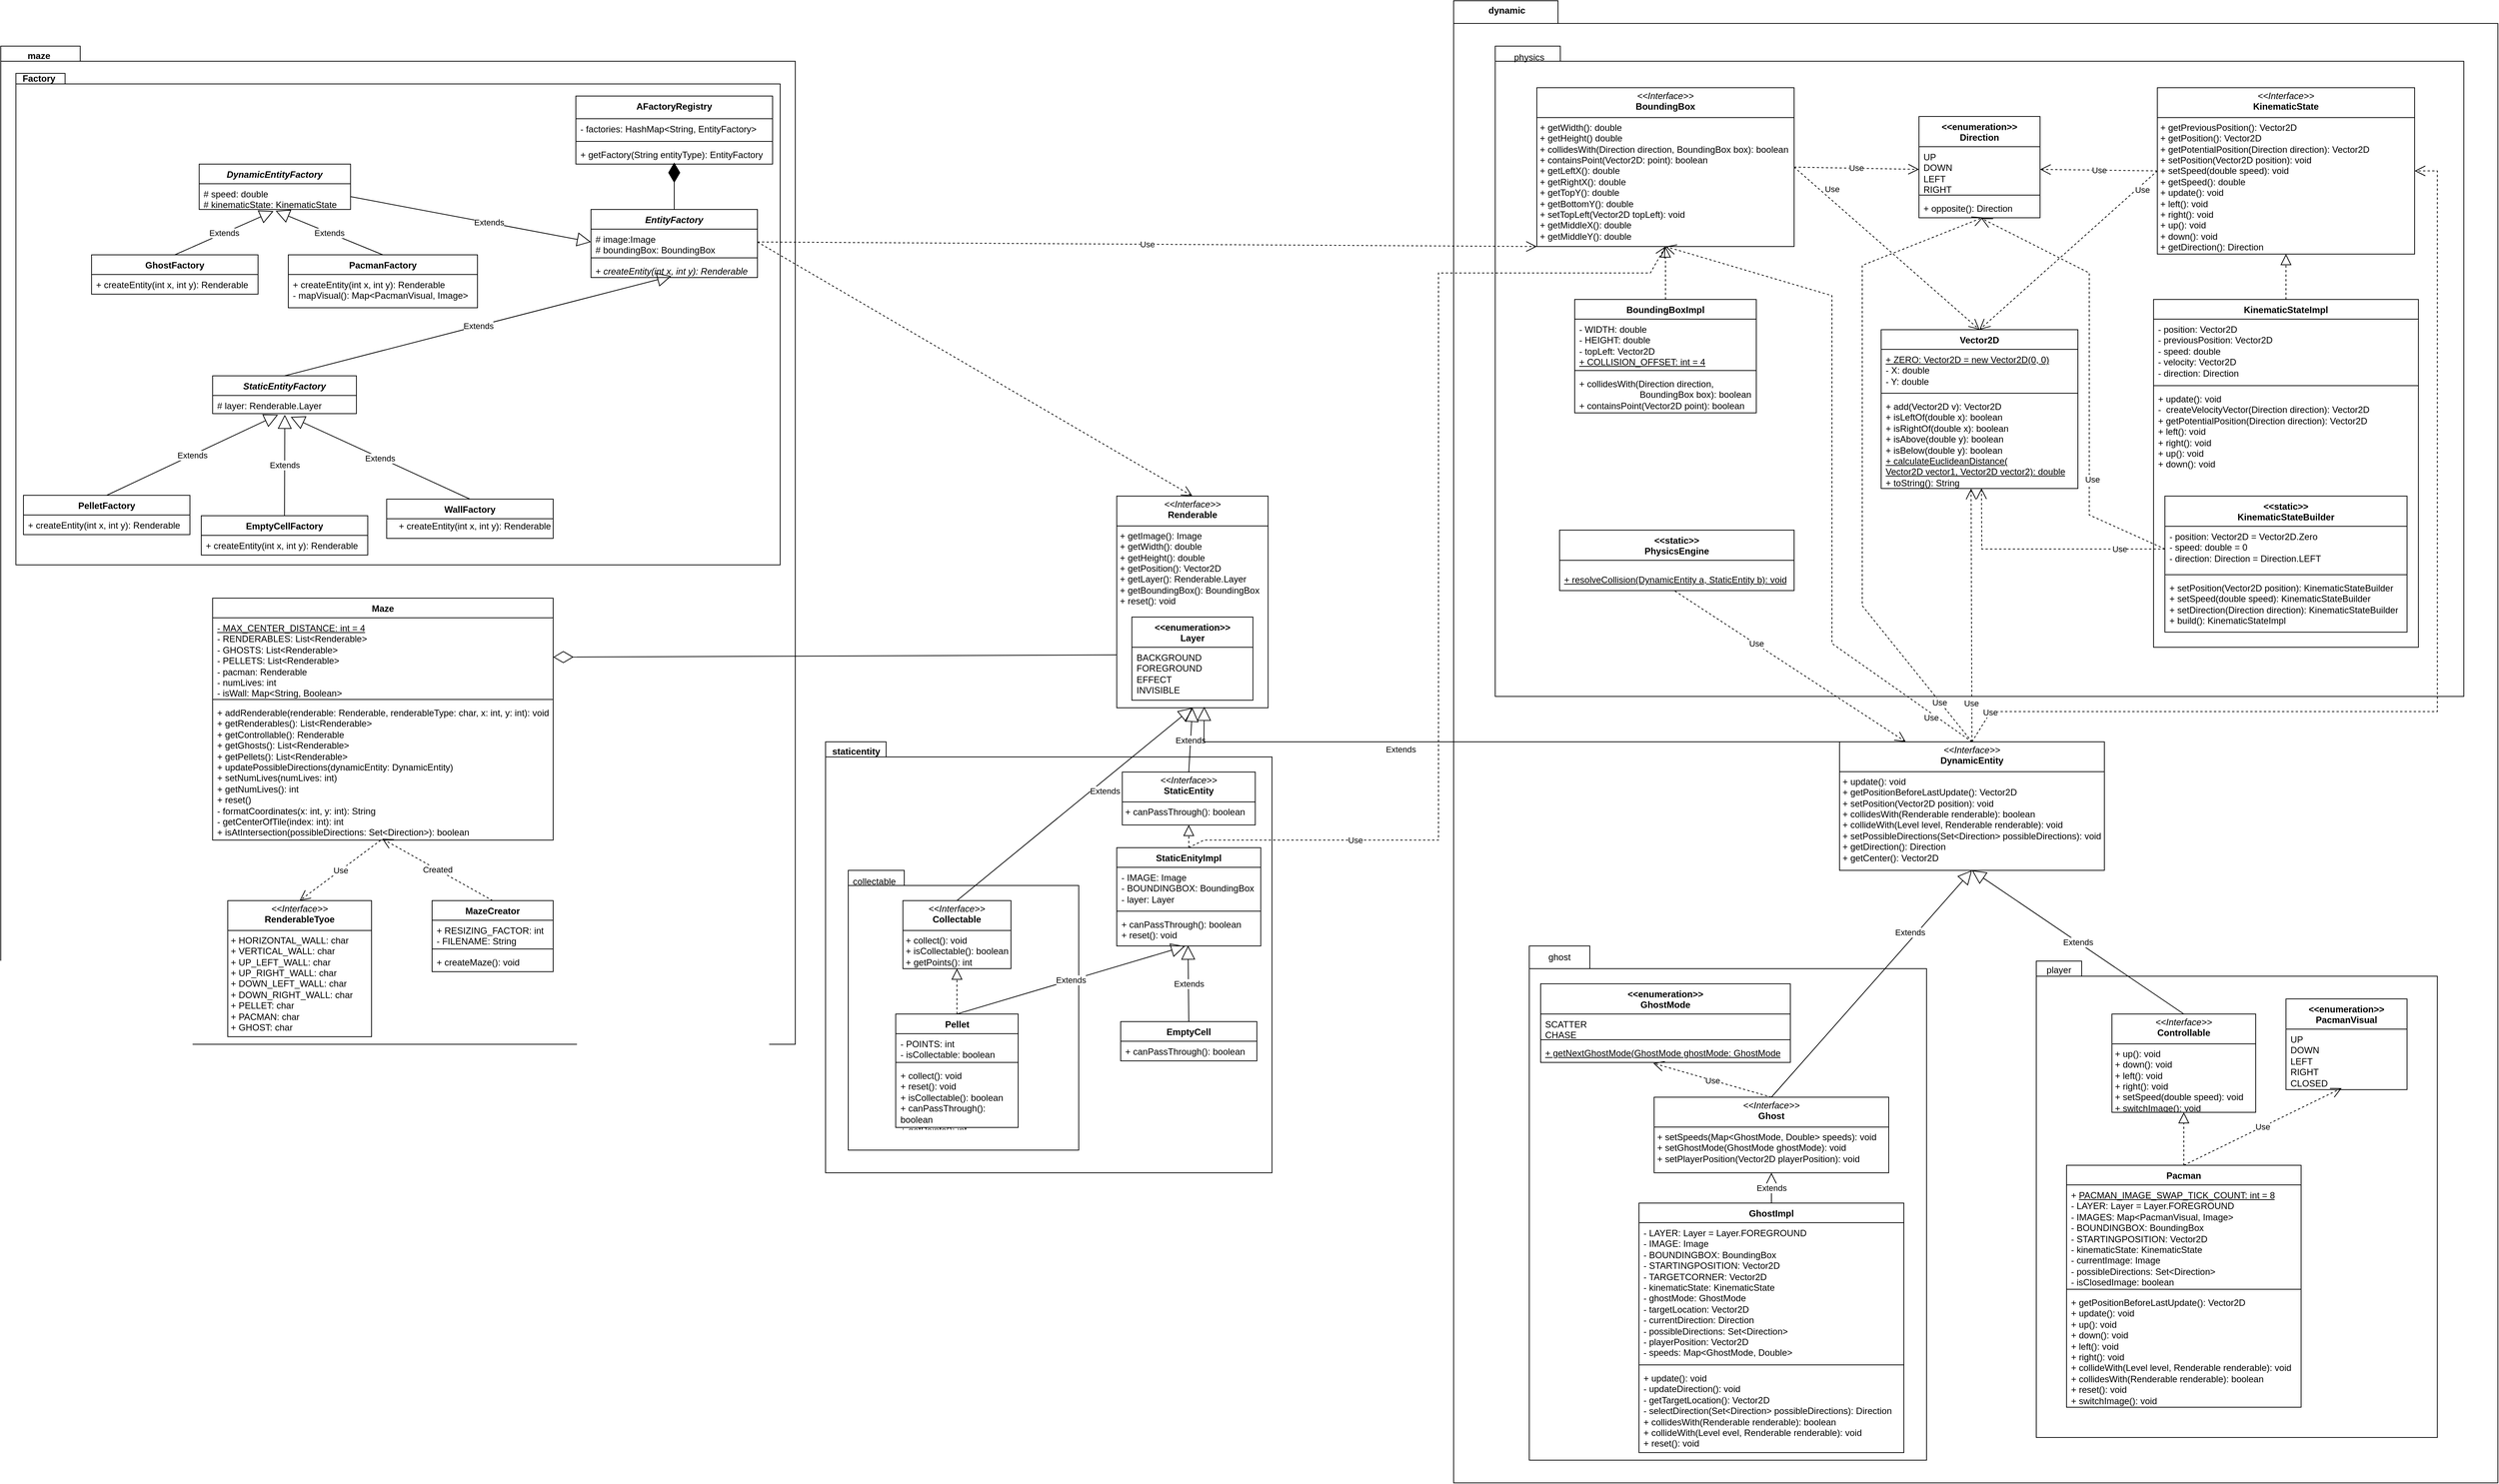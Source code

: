<mxfile version="24.7.16">
  <diagram name="Page-1" id="m_CTQXTZepPv7_hba_2K">
    <mxGraphModel dx="3444" dy="1084" grid="1" gridSize="10" guides="1" tooltips="1" connect="1" arrows="1" fold="1" page="1" pageScale="1" pageWidth="850" pageHeight="1100" math="0" shadow="0">
      <root>
        <mxCell id="0" />
        <mxCell id="1" parent="0" />
        <mxCell id="mvxwqQvN9c_8oFIOH2sW-2" value="" style="shape=folder;fontStyle=1;spacingTop=10;tabWidth=60;tabHeight=20;tabPosition=left;html=1;whiteSpace=wrap;" vertex="1" parent="1">
          <mxGeometry x="-1070" y="70" width="1050" height="1320" as="geometry" />
        </mxCell>
        <mxCell id="mvxwqQvN9c_8oFIOH2sW-4" value="" style="shape=folder;fontStyle=1;spacingTop=10;tabWidth=40;tabHeight=14;tabPosition=left;html=1;whiteSpace=wrap;" vertex="1" parent="1">
          <mxGeometry x="-1050" y="106" width="1010" height="650" as="geometry" />
        </mxCell>
        <mxCell id="cKav830lnLoJr6N91uCu-65" value="" style="shape=folder;fontStyle=1;spacingTop=10;tabWidth=80;tabHeight=20;tabPosition=left;html=1;whiteSpace=wrap;" parent="1" vertex="1">
          <mxGeometry x="20" y="990" width="590" height="570" as="geometry" />
        </mxCell>
        <mxCell id="cKav830lnLoJr6N91uCu-63" value="" style="shape=folder;fontStyle=1;spacingTop=10;tabWidth=80;tabHeight=30;tabPosition=left;html=1;whiteSpace=wrap;" parent="1" vertex="1">
          <mxGeometry x="850" y="10" width="1380" height="1960" as="geometry" />
        </mxCell>
        <mxCell id="cKav830lnLoJr6N91uCu-58" value="" style="shape=folder;fontStyle=1;spacingTop=10;tabWidth=60;tabHeight=20;tabPosition=left;html=1;whiteSpace=wrap;" parent="1" vertex="1">
          <mxGeometry x="1620" y="1280" width="530" height="630" as="geometry" />
        </mxCell>
        <mxCell id="cKav830lnLoJr6N91uCu-43" value="" style="shape=folder;fontStyle=1;spacingTop=10;tabWidth=80;tabHeight=30;tabPosition=left;html=1;whiteSpace=wrap;" parent="1" vertex="1">
          <mxGeometry x="950" y="1260" width="525" height="680" as="geometry" />
        </mxCell>
        <mxCell id="cKav830lnLoJr6N91uCu-41" value="" style="shape=folder;fontStyle=1;spacingTop=10;tabWidth=50;tabHeight=20;tabPosition=left;html=1;whiteSpace=wrap;" parent="1" vertex="1">
          <mxGeometry x="905" y="70" width="1280" height="860" as="geometry" />
        </mxCell>
        <mxCell id="PFhRMsVk6HXeF8vmKrcg-1" value="&lt;p style=&quot;margin:0px;margin-top:4px;text-align:center;&quot;&gt;&lt;i&gt;&amp;lt;&amp;lt;Interface&amp;gt;&amp;gt;&lt;/i&gt;&lt;br&gt;&lt;b&gt;Renderable&lt;/b&gt;&lt;/p&gt;&lt;hr size=&quot;1&quot; style=&quot;border-style:solid;&quot;&gt;&lt;p style=&quot;margin:0px;margin-left:4px;&quot;&gt;+ getImage(): Image&lt;/p&gt;&lt;p style=&quot;margin:0px;margin-left:4px;&quot;&gt;&lt;span style=&quot;background-color: initial;&quot;&gt;+&lt;/span&gt;&lt;span style=&quot;background-color: initial;&quot;&gt;&amp;nbsp;&lt;/span&gt;getWidth(): double&lt;/p&gt;&lt;p style=&quot;margin:0px;margin-left:4px;&quot;&gt;&lt;span style=&quot;background-color: initial;&quot;&gt;+&lt;/span&gt;&lt;span style=&quot;background-color: initial;&quot;&gt;&amp;nbsp;&lt;/span&gt;getHeight(): double&lt;/p&gt;&lt;p style=&quot;margin:0px;margin-left:4px;&quot;&gt;&lt;span style=&quot;background-color: initial;&quot;&gt;+&lt;/span&gt;&lt;span style=&quot;background-color: initial;&quot;&gt;&amp;nbsp;&lt;/span&gt;getPosition(): Vector2D&lt;/p&gt;&lt;p style=&quot;margin:0px;margin-left:4px;&quot;&gt;&lt;span style=&quot;background-color: initial;&quot;&gt;+&lt;/span&gt;&lt;span style=&quot;background-color: initial;&quot;&gt;&amp;nbsp;&lt;/span&gt;getLayer(): Renderable.Layer&lt;/p&gt;&lt;p style=&quot;margin:0px;margin-left:4px;&quot;&gt;&lt;span style=&quot;background-color: initial;&quot;&gt;+&lt;/span&gt;&lt;span style=&quot;background-color: initial;&quot;&gt;&amp;nbsp;&lt;/span&gt;getBoundingBox():&amp;nbsp;&lt;span style=&quot;background-color: initial;&quot;&gt;BoundingBox&lt;/span&gt;&lt;/p&gt;&lt;p style=&quot;margin:0px;margin-left:4px;&quot;&gt;&lt;span style=&quot;background-color: initial;&quot;&gt;+&lt;/span&gt;&lt;span style=&quot;background-color: initial;&quot;&gt;&amp;nbsp;&lt;/span&gt;&lt;span style=&quot;background-color: initial;&quot;&gt;reset(): void&lt;/span&gt;&lt;/p&gt;" style="verticalAlign=top;align=left;overflow=fill;html=1;whiteSpace=wrap;" parent="1" vertex="1">
          <mxGeometry x="404.82" y="665" width="200" height="280" as="geometry" />
        </mxCell>
        <mxCell id="PFhRMsVk6HXeF8vmKrcg-6" value="&lt;div&gt;&amp;lt;&amp;lt;enumeration&amp;gt;&amp;gt;&lt;/div&gt;&lt;div&gt;Layer&lt;/div&gt;" style="swimlane;fontStyle=1;align=center;verticalAlign=top;childLayout=stackLayout;horizontal=1;startSize=40;horizontalStack=0;resizeParent=1;resizeParentMax=0;resizeLast=0;collapsible=1;marginBottom=0;whiteSpace=wrap;html=1;" parent="1" vertex="1">
          <mxGeometry x="424.82" y="825" width="160" height="110" as="geometry" />
        </mxCell>
        <mxCell id="PFhRMsVk6HXeF8vmKrcg-9" value="BACKGROUND&lt;div&gt;FOREGROUND&lt;/div&gt;&lt;div&gt;EFFECT&lt;/div&gt;&lt;div&gt;INVISIBLE&lt;/div&gt;" style="text;strokeColor=none;fillColor=none;align=left;verticalAlign=top;spacingLeft=4;spacingRight=4;overflow=hidden;rotatable=0;points=[[0,0.5],[1,0.5]];portConstraint=eastwest;whiteSpace=wrap;html=1;" parent="PFhRMsVk6HXeF8vmKrcg-6" vertex="1">
          <mxGeometry y="40" width="160" height="70" as="geometry" />
        </mxCell>
        <mxCell id="PFhRMsVk6HXeF8vmKrcg-16" value="Extends" style="endArrow=block;endSize=16;endFill=0;html=1;rounded=0;entryX=0.5;entryY=1;entryDx=0;entryDy=0;exitX=0.5;exitY=0;exitDx=0;exitDy=0;" parent="1" source="PFhRMsVk6HXeF8vmKrcg-11" target="PFhRMsVk6HXeF8vmKrcg-1" edge="1">
          <mxGeometry width="160" relative="1" as="geometry">
            <mxPoint x="-310" y="920" as="sourcePoint" />
            <mxPoint x="-150" y="920" as="targetPoint" />
          </mxGeometry>
        </mxCell>
        <mxCell id="_Rv-P8EvsAHLdCJcwYoj-5" value="GhostImpl" style="swimlane;fontStyle=1;align=center;verticalAlign=top;childLayout=stackLayout;horizontal=1;startSize=26;horizontalStack=0;resizeParent=1;resizeParentMax=0;resizeLast=0;collapsible=1;marginBottom=0;whiteSpace=wrap;html=1;" parent="1" vertex="1">
          <mxGeometry x="1095" y="1600" width="350" height="330" as="geometry" />
        </mxCell>
        <mxCell id="_Rv-P8EvsAHLdCJcwYoj-6" value="- LAYER: Layer = Layer.FOREGROUND&lt;div&gt;- IMAGE: Image&lt;/div&gt;&lt;div&gt;- BOUNDINGBOX: BoundingBox&lt;/div&gt;&lt;div&gt;- STARTINGPOSITION: Vector2D&lt;/div&gt;&lt;div&gt;- TARGETCORNER: Vector2D&lt;/div&gt;&lt;div&gt;- kinematicState: KinematicState&lt;/div&gt;&lt;div&gt;- ghostMode: GhostMode&lt;/div&gt;&lt;div&gt;- targetLocation: Vector2D&lt;/div&gt;&lt;div&gt;- currentDirection: Direction&lt;/div&gt;&lt;div&gt;- possibleDirections: Set&amp;lt;Direction&amp;gt;&lt;/div&gt;&lt;div&gt;- playerPosition: Vector2D&lt;/div&gt;&lt;div&gt;- speeds: Map&amp;lt;GhostMode, Double&amp;gt;&lt;/div&gt;" style="text;strokeColor=none;fillColor=none;align=left;verticalAlign=top;spacingLeft=4;spacingRight=4;overflow=hidden;rotatable=0;points=[[0,0.5],[1,0.5]];portConstraint=eastwest;whiteSpace=wrap;html=1;" parent="_Rv-P8EvsAHLdCJcwYoj-5" vertex="1">
          <mxGeometry y="26" width="350" height="184" as="geometry" />
        </mxCell>
        <mxCell id="_Rv-P8EvsAHLdCJcwYoj-7" value="" style="line;strokeWidth=1;fillColor=none;align=left;verticalAlign=middle;spacingTop=-1;spacingLeft=3;spacingRight=3;rotatable=0;labelPosition=right;points=[];portConstraint=eastwest;strokeColor=inherit;" parent="_Rv-P8EvsAHLdCJcwYoj-5" vertex="1">
          <mxGeometry y="210" width="350" height="8" as="geometry" />
        </mxCell>
        <mxCell id="_Rv-P8EvsAHLdCJcwYoj-8" value="&lt;div&gt;+ update(): void&lt;/div&gt;- updateDirection(): void&lt;div&gt;- getTargetLocation(): Vector2D&lt;br&gt;&lt;div&gt;- selectDirection(Set&amp;lt;Direction&amp;gt; possibleDirections): Direction&lt;/div&gt;&lt;/div&gt;&lt;div&gt;+ collidesWith(Renderable renderable): boolean&lt;/div&gt;&lt;div&gt;+ collideWith(Level evel, Renderable renderable): void&lt;/div&gt;&lt;div&gt;+ reset(): void&lt;/div&gt;&lt;div&gt;&amp;nbsp;&lt;/div&gt;" style="text;strokeColor=none;fillColor=none;align=left;verticalAlign=top;spacingLeft=4;spacingRight=4;overflow=hidden;rotatable=0;points=[[0,0.5],[1,0.5]];portConstraint=eastwest;whiteSpace=wrap;html=1;" parent="_Rv-P8EvsAHLdCJcwYoj-5" vertex="1">
          <mxGeometry y="218" width="350" height="112" as="geometry" />
        </mxCell>
        <mxCell id="_Rv-P8EvsAHLdCJcwYoj-9" value="&lt;p style=&quot;margin:0px;margin-top:4px;text-align:center;&quot;&gt;&lt;i&gt;&amp;lt;&amp;lt;Interface&amp;gt;&amp;gt;&lt;/i&gt;&lt;br&gt;&lt;b&gt;Ghost&lt;/b&gt;&lt;/p&gt;&lt;hr size=&quot;1&quot; style=&quot;border-style:solid;&quot;&gt;&lt;p style=&quot;margin:0px;margin-left:4px;&quot;&gt;&lt;span style=&quot;background-color: initial;&quot;&gt;+&lt;/span&gt;&lt;span style=&quot;background-color: initial;&quot;&gt;&amp;nbsp;&lt;/span&gt;setSpeeds(Map&amp;lt;GhostMode, Double&amp;gt; speeds&lt;span style=&quot;background-color: initial;&quot;&gt;): void&lt;/span&gt;&lt;/p&gt;&lt;p style=&quot;margin:0px;margin-left:4px;&quot;&gt;&lt;span style=&quot;background-color: initial;&quot;&gt;+&lt;/span&gt;&lt;span style=&quot;background-color: initial;&quot;&gt;&amp;nbsp;&lt;/span&gt;&lt;span style=&quot;background-color: initial;&quot;&gt;setGhostMode(GhostMode ghostMode): void&lt;/span&gt;&lt;/p&gt;&lt;p style=&quot;margin:0px;margin-left:4px;&quot;&gt;&lt;span style=&quot;background-color: initial;&quot;&gt;+&lt;/span&gt;&lt;span style=&quot;background-color: initial;&quot;&gt;&amp;nbsp;&lt;/span&gt;setPlayerPosition(Vector2D playerPosition): void&lt;/p&gt;" style="verticalAlign=top;align=left;overflow=fill;html=1;whiteSpace=wrap;" parent="1" vertex="1">
          <mxGeometry x="1115" y="1460" width="310" height="100" as="geometry" />
        </mxCell>
        <mxCell id="_Rv-P8EvsAHLdCJcwYoj-14" value="&lt;p style=&quot;margin:0px;margin-top:4px;text-align:center;&quot;&gt;&lt;i&gt;&amp;lt;&amp;lt;Interface&amp;gt;&amp;gt;&lt;/i&gt;&lt;br&gt;&lt;b&gt;DynamicEntity&lt;/b&gt;&lt;/p&gt;&lt;hr size=&quot;1&quot; style=&quot;border-style:solid;&quot;&gt;&lt;p style=&quot;margin:0px;margin-left:4px;&quot;&gt;&lt;span style=&quot;background-color: initial;&quot;&gt;+&lt;/span&gt;&lt;span style=&quot;background-color: initial;&quot;&gt;&amp;nbsp;&lt;/span&gt;update(): void&lt;/p&gt;&lt;p style=&quot;margin:0px;margin-left:4px;&quot;&gt;&lt;span style=&quot;background-color: initial;&quot;&gt;+&lt;/span&gt;&lt;span style=&quot;background-color: initial;&quot;&gt;&amp;nbsp;&lt;/span&gt;getPositionBeforeLastUpdate(): Vector2D&lt;/p&gt;&lt;p style=&quot;margin:0px;margin-left:4px;&quot;&gt;&lt;span style=&quot;background-color: initial;&quot;&gt;+&lt;/span&gt;&lt;span style=&quot;background-color: initial;&quot;&gt;&amp;nbsp;&lt;/span&gt;setPosition(Vector2D position): void&lt;/p&gt;&lt;p style=&quot;margin:0px;margin-left:4px;&quot;&gt;&lt;span style=&quot;background-color: initial;&quot;&gt;+&lt;/span&gt;&lt;span style=&quot;background-color: initial;&quot;&gt;&amp;nbsp;&lt;/span&gt;collidesWith(Renderable renderable): boolean&lt;/p&gt;&lt;p style=&quot;margin:0px;margin-left:4px;&quot;&gt;&lt;span style=&quot;background-color: initial;&quot;&gt;+&lt;/span&gt;&lt;span style=&quot;background-color: initial;&quot;&gt;&amp;nbsp;&lt;/span&gt;collideWith(Level level,&amp;nbsp;&lt;span style=&quot;background-color: initial;&quot;&gt;Renderable renderable&lt;/span&gt;&lt;span style=&quot;background-color: initial;&quot;&gt;): void&lt;/span&gt;&lt;/p&gt;&lt;p style=&quot;margin:0px;margin-left:4px;&quot;&gt;&lt;span style=&quot;background-color: initial;&quot;&gt;+&lt;/span&gt;&lt;span style=&quot;background-color: initial;&quot;&gt;&amp;nbsp;&lt;/span&gt;setPossibleDirections(Set&amp;lt;Direction&amp;gt; possibleDirections): void&lt;/p&gt;&lt;p style=&quot;margin:0px;margin-left:4px;&quot;&gt;&lt;span style=&quot;background-color: initial;&quot;&gt;+&lt;/span&gt;&lt;span style=&quot;background-color: initial;&quot;&gt;&amp;nbsp;&lt;/span&gt;getDirection(): Direction&lt;/p&gt;&lt;p style=&quot;margin:0px;margin-left:4px;&quot;&gt;&lt;span style=&quot;background-color: initial;&quot;&gt;+&lt;/span&gt;&lt;span style=&quot;background-color: initial;&quot;&gt;&amp;nbsp;&lt;/span&gt;getCenter(): Vector2D&lt;/p&gt;" style="verticalAlign=top;align=left;overflow=fill;html=1;whiteSpace=wrap;" parent="1" vertex="1">
          <mxGeometry x="1360" y="990" width="350" height="170" as="geometry" />
        </mxCell>
        <mxCell id="_Rv-P8EvsAHLdCJcwYoj-17" value="&lt;div&gt;&amp;lt;&amp;lt;enumeration&amp;gt;&amp;gt;&lt;/div&gt;&lt;div&gt;GhostMode&lt;/div&gt;" style="swimlane;fontStyle=1;align=center;verticalAlign=top;childLayout=stackLayout;horizontal=1;startSize=40;horizontalStack=0;resizeParent=1;resizeParentMax=0;resizeLast=0;collapsible=1;marginBottom=0;whiteSpace=wrap;html=1;" parent="1" vertex="1">
          <mxGeometry x="965" y="1310" width="330" height="104" as="geometry" />
        </mxCell>
        <mxCell id="_Rv-P8EvsAHLdCJcwYoj-18" value="SCATTER&lt;div&gt;CHASE&lt;/div&gt;" style="text;strokeColor=none;fillColor=none;align=left;verticalAlign=top;spacingLeft=4;spacingRight=4;overflow=hidden;rotatable=0;points=[[0,0.5],[1,0.5]];portConstraint=eastwest;whiteSpace=wrap;html=1;" parent="_Rv-P8EvsAHLdCJcwYoj-17" vertex="1">
          <mxGeometry y="40" width="330" height="30" as="geometry" />
        </mxCell>
        <mxCell id="_Rv-P8EvsAHLdCJcwYoj-19" value="" style="line;strokeWidth=1;fillColor=none;align=left;verticalAlign=middle;spacingTop=-1;spacingLeft=3;spacingRight=3;rotatable=0;labelPosition=right;points=[];portConstraint=eastwest;strokeColor=inherit;" parent="_Rv-P8EvsAHLdCJcwYoj-17" vertex="1">
          <mxGeometry y="70" width="330" height="8" as="geometry" />
        </mxCell>
        <mxCell id="_Rv-P8EvsAHLdCJcwYoj-20" value="&lt;u&gt;+ getNextGhostMode(GhostMode ghostMode: GhostMode&lt;/u&gt;" style="text;strokeColor=none;fillColor=none;align=left;verticalAlign=top;spacingLeft=4;spacingRight=4;overflow=hidden;rotatable=0;points=[[0,0.5],[1,0.5]];portConstraint=eastwest;whiteSpace=wrap;html=1;" parent="_Rv-P8EvsAHLdCJcwYoj-17" vertex="1">
          <mxGeometry y="78" width="330" height="26" as="geometry" />
        </mxCell>
        <mxCell id="_Rv-P8EvsAHLdCJcwYoj-23" value="Use" style="endArrow=open;endSize=12;dashed=1;html=1;rounded=0;exitX=0.5;exitY=0;exitDx=0;exitDy=0;entryX=0.451;entryY=1.042;entryDx=0;entryDy=0;entryPerimeter=0;" parent="1" source="_Rv-P8EvsAHLdCJcwYoj-9" target="_Rv-P8EvsAHLdCJcwYoj-20" edge="1">
          <mxGeometry width="160" relative="1" as="geometry">
            <mxPoint x="1205" y="1510" as="sourcePoint" />
            <mxPoint x="1365" y="1510" as="targetPoint" />
          </mxGeometry>
        </mxCell>
        <mxCell id="_Rv-P8EvsAHLdCJcwYoj-24" value="Extends" style="endArrow=block;endSize=16;endFill=0;html=1;rounded=0;exitX=0.5;exitY=0;exitDx=0;exitDy=0;entryX=0.5;entryY=1;entryDx=0;entryDy=0;" parent="1" source="_Rv-P8EvsAHLdCJcwYoj-5" target="_Rv-P8EvsAHLdCJcwYoj-9" edge="1">
          <mxGeometry width="160" relative="1" as="geometry">
            <mxPoint x="1165" y="1590" as="sourcePoint" />
            <mxPoint x="1325" y="1590" as="targetPoint" />
          </mxGeometry>
        </mxCell>
        <mxCell id="_Rv-P8EvsAHLdCJcwYoj-25" value="Extends" style="endArrow=block;endSize=16;endFill=0;html=1;rounded=0;exitX=0.5;exitY=0;exitDx=0;exitDy=0;entryX=0.5;entryY=1;entryDx=0;entryDy=0;" parent="1" source="_Rv-P8EvsAHLdCJcwYoj-9" target="_Rv-P8EvsAHLdCJcwYoj-14" edge="1">
          <mxGeometry x="0.424" y="8" width="160" relative="1" as="geometry">
            <mxPoint x="1110" y="1430" as="sourcePoint" />
            <mxPoint x="1460" y="1340" as="targetPoint" />
            <mxPoint y="1" as="offset" />
          </mxGeometry>
        </mxCell>
        <mxCell id="_Rv-P8EvsAHLdCJcwYoj-26" value="&lt;p style=&quot;margin:0px;margin-top:4px;text-align:center;&quot;&gt;&lt;i&gt;&amp;lt;&amp;lt;Interface&amp;gt;&amp;gt;&lt;/i&gt;&lt;br&gt;&lt;b&gt;BoundingBox&lt;/b&gt;&lt;/p&gt;&lt;hr size=&quot;1&quot; style=&quot;border-style:solid;&quot;&gt;&lt;p style=&quot;margin:0px;margin-left:4px;&quot;&gt;&lt;span style=&quot;background-color: initial;&quot;&gt;+&lt;/span&gt;&lt;span style=&quot;background-color: initial;&quot;&gt;&amp;nbsp;&lt;/span&gt;getWidth(): double&lt;/p&gt;&lt;p style=&quot;margin:0px;margin-left:4px;&quot;&gt;&lt;span style=&quot;background-color: initial;&quot;&gt;+&lt;/span&gt;&lt;span style=&quot;background-color: initial;&quot;&gt;&amp;nbsp;&lt;/span&gt;getHeight() double&lt;/p&gt;&lt;p style=&quot;margin:0px;margin-left:4px;&quot;&gt;&lt;span style=&quot;background-color: initial;&quot;&gt;+&lt;/span&gt;&lt;span style=&quot;background-color: initial;&quot;&gt;&amp;nbsp;&lt;/span&gt;collidesWith(Direction direction, BoundingBox box): boolean&lt;/p&gt;&lt;p style=&quot;margin:0px;margin-left:4px;&quot;&gt;&lt;span style=&quot;background-color: initial;&quot;&gt;+&lt;/span&gt;&lt;span style=&quot;background-color: initial;&quot;&gt;&amp;nbsp;&lt;/span&gt;containsPoint(Vector2D: point): boolean&lt;/p&gt;&lt;p style=&quot;margin:0px;margin-left:4px;&quot;&gt;&lt;span style=&quot;background-color: initial;&quot;&gt;+&lt;/span&gt;&lt;span style=&quot;background-color: initial;&quot;&gt;&amp;nbsp;&lt;/span&gt;getLeftX(): double&lt;/p&gt;&lt;p style=&quot;margin:0px;margin-left:4px;&quot;&gt;&lt;span style=&quot;background-color: initial;&quot;&gt;+&lt;/span&gt;&lt;span style=&quot;background-color: initial;&quot;&gt;&amp;nbsp;&lt;/span&gt;getRightX(): double&lt;/p&gt;&lt;p style=&quot;margin:0px;margin-left:4px;&quot;&gt;&lt;span style=&quot;background-color: initial;&quot;&gt;+&lt;/span&gt;&lt;span style=&quot;background-color: initial;&quot;&gt;&amp;nbsp;&lt;/span&gt;getTopY(): double&lt;/p&gt;&lt;p style=&quot;margin:0px;margin-left:4px;&quot;&gt;&lt;span style=&quot;background-color: initial;&quot;&gt;+&lt;/span&gt;&lt;span style=&quot;background-color: initial;&quot;&gt;&amp;nbsp;&lt;/span&gt;getBottomY(): double&lt;/p&gt;&lt;p style=&quot;margin:0px;margin-left:4px;&quot;&gt;&lt;span style=&quot;background-color: initial;&quot;&gt;+&lt;/span&gt;&lt;span style=&quot;background-color: initial;&quot;&gt;&amp;nbsp;&lt;/span&gt;setTopLeft(Vector2D topLeft): void&lt;/p&gt;&lt;p style=&quot;margin:0px;margin-left:4px;&quot;&gt;&lt;span style=&quot;background-color: initial;&quot;&gt;+&lt;/span&gt;&lt;span style=&quot;background-color: initial;&quot;&gt;&amp;nbsp;&lt;/span&gt;getMiddleX(): double&lt;/p&gt;&lt;p style=&quot;margin:0px;margin-left:4px;&quot;&gt;&lt;span style=&quot;background-color: initial;&quot;&gt;+&lt;/span&gt;&lt;span style=&quot;background-color: initial;&quot;&gt;&amp;nbsp;&lt;/span&gt;getMiddleY(): double&lt;/p&gt;" style="verticalAlign=top;align=left;overflow=fill;html=1;whiteSpace=wrap;" parent="1" vertex="1">
          <mxGeometry x="960" y="125" width="340" height="210" as="geometry" />
        </mxCell>
        <mxCell id="cKav830lnLoJr6N91uCu-1" value="&lt;p style=&quot;margin:0px;margin-top:4px;text-align:center;&quot;&gt;&lt;i&gt;&amp;lt;&amp;lt;Interface&amp;gt;&amp;gt;&lt;/i&gt;&lt;br&gt;&lt;b&gt;KinematicState&lt;/b&gt;&lt;/p&gt;&lt;hr size=&quot;1&quot; style=&quot;border-style:solid;&quot;&gt;&lt;p style=&quot;margin:0px;margin-left:4px;&quot;&gt;+ getPreviousPosition(): Vector2D&amp;nbsp;&lt;/p&gt;&lt;p style=&quot;margin:0px;margin-left:4px;&quot;&gt;+ getPosition(): Vector2D&amp;nbsp;&lt;/p&gt;&lt;p style=&quot;margin:0px;margin-left:4px;&quot;&gt;+ getPotentialPosition(Direction direction): Vector2D&amp;nbsp;&lt;/p&gt;&lt;p style=&quot;margin:0px;margin-left:4px;&quot;&gt;+ setPosition(Vector2D position): void&amp;nbsp;&lt;/p&gt;&lt;p style=&quot;margin:0px;margin-left:4px;&quot;&gt;+ setSpeed(double speed): void&amp;nbsp;&lt;/p&gt;&lt;p style=&quot;margin:0px;margin-left:4px;&quot;&gt;+ getSpeed(): double&amp;nbsp;&lt;/p&gt;&lt;p style=&quot;margin:0px;margin-left:4px;&quot;&gt;+ update(): void&amp;nbsp;&lt;/p&gt;&lt;p style=&quot;margin:0px;margin-left:4px;&quot;&gt;+ left(): void&amp;nbsp;&lt;/p&gt;&lt;p style=&quot;margin:0px;margin-left:4px;&quot;&gt;+ right(): void&amp;nbsp;&lt;/p&gt;&lt;p style=&quot;margin:0px;margin-left:4px;&quot;&gt;+ up(): void&amp;nbsp;&lt;/p&gt;&lt;p style=&quot;margin:0px;margin-left:4px;&quot;&gt;+ down(): void&amp;nbsp;&lt;/p&gt;&lt;p style=&quot;margin:0px;margin-left:4px;&quot;&gt;+ getDirection(): Direction&lt;br&gt;&lt;/p&gt;" style="verticalAlign=top;align=left;overflow=fill;html=1;whiteSpace=wrap;" parent="1" vertex="1">
          <mxGeometry x="1780" y="125" width="340" height="220" as="geometry" />
        </mxCell>
        <mxCell id="cKav830lnLoJr6N91uCu-3" value="&lt;div&gt;&amp;lt;&amp;lt;enumeration&amp;gt;&amp;gt;&lt;/div&gt;&lt;div&gt;Direction&lt;/div&gt;" style="swimlane;fontStyle=1;align=center;verticalAlign=top;childLayout=stackLayout;horizontal=1;startSize=40;horizontalStack=0;resizeParent=1;resizeParentMax=0;resizeLast=0;collapsible=1;marginBottom=0;whiteSpace=wrap;html=1;" parent="1" vertex="1">
          <mxGeometry x="1465" y="163" width="160" height="134" as="geometry" />
        </mxCell>
        <mxCell id="cKav830lnLoJr6N91uCu-4" value="UP&lt;div&gt;DOWN&lt;/div&gt;&lt;div&gt;LEFT&lt;/div&gt;&lt;div&gt;RIGHT&lt;/div&gt;" style="text;strokeColor=none;fillColor=none;align=left;verticalAlign=top;spacingLeft=4;spacingRight=4;overflow=hidden;rotatable=0;points=[[0,0.5],[1,0.5]];portConstraint=eastwest;whiteSpace=wrap;html=1;" parent="cKav830lnLoJr6N91uCu-3" vertex="1">
          <mxGeometry y="40" width="160" height="60" as="geometry" />
        </mxCell>
        <mxCell id="cKav830lnLoJr6N91uCu-5" value="" style="line;strokeWidth=1;fillColor=none;align=left;verticalAlign=middle;spacingTop=-1;spacingLeft=3;spacingRight=3;rotatable=0;labelPosition=right;points=[];portConstraint=eastwest;strokeColor=inherit;" parent="cKav830lnLoJr6N91uCu-3" vertex="1">
          <mxGeometry y="100" width="160" height="8" as="geometry" />
        </mxCell>
        <mxCell id="cKav830lnLoJr6N91uCu-6" value="+ opposite(): Direction" style="text;strokeColor=none;fillColor=none;align=left;verticalAlign=top;spacingLeft=4;spacingRight=4;overflow=hidden;rotatable=0;points=[[0,0.5],[1,0.5]];portConstraint=eastwest;whiteSpace=wrap;html=1;" parent="cKav830lnLoJr6N91uCu-3" vertex="1">
          <mxGeometry y="108" width="160" height="26" as="geometry" />
        </mxCell>
        <mxCell id="cKav830lnLoJr6N91uCu-7" value="Use" style="endArrow=open;endSize=12;dashed=1;html=1;rounded=0;exitX=1;exitY=0.5;exitDx=0;exitDy=0;entryX=0;entryY=0.5;entryDx=0;entryDy=0;" parent="1" source="_Rv-P8EvsAHLdCJcwYoj-26" target="cKav830lnLoJr6N91uCu-4" edge="1">
          <mxGeometry width="160" relative="1" as="geometry">
            <mxPoint x="1520" y="465" as="sourcePoint" />
            <mxPoint x="1680" y="465" as="targetPoint" />
          </mxGeometry>
        </mxCell>
        <mxCell id="cKav830lnLoJr6N91uCu-8" value="Use" style="endArrow=open;endSize=12;dashed=1;html=1;rounded=0;exitX=0;exitY=0.5;exitDx=0;exitDy=0;entryX=1;entryY=0.5;entryDx=0;entryDy=0;" parent="1" source="cKav830lnLoJr6N91uCu-1" target="cKav830lnLoJr6N91uCu-4" edge="1">
          <mxGeometry width="160" relative="1" as="geometry">
            <mxPoint x="1520" y="465" as="sourcePoint" />
            <mxPoint x="1680" y="465" as="targetPoint" />
          </mxGeometry>
        </mxCell>
        <mxCell id="cKav830lnLoJr6N91uCu-9" value="&lt;b&gt;BoundingBoxImpl&lt;/b&gt;&lt;div&gt;&lt;b&gt;&lt;br&gt;&lt;/b&gt;&lt;/div&gt;" style="swimlane;fontStyle=1;align=center;verticalAlign=top;childLayout=stackLayout;horizontal=1;startSize=26;horizontalStack=0;resizeParent=1;resizeParentMax=0;resizeLast=0;collapsible=1;marginBottom=0;whiteSpace=wrap;html=1;" parent="1" vertex="1">
          <mxGeometry x="1010" y="405" width="240" height="150" as="geometry" />
        </mxCell>
        <mxCell id="cKav830lnLoJr6N91uCu-10" value="- WIDTH: double&lt;div&gt;- HEIGHT: double&lt;/div&gt;&lt;div&gt;- topLeft: Vector2D&lt;/div&gt;&lt;div&gt;&lt;u&gt;+ COLLISION_OFFSET: int = 4&lt;/u&gt;&lt;/div&gt;" style="text;strokeColor=none;fillColor=none;align=left;verticalAlign=top;spacingLeft=4;spacingRight=4;overflow=hidden;rotatable=0;points=[[0,0.5],[1,0.5]];portConstraint=eastwest;whiteSpace=wrap;html=1;" parent="cKav830lnLoJr6N91uCu-9" vertex="1">
          <mxGeometry y="26" width="240" height="64" as="geometry" />
        </mxCell>
        <mxCell id="cKav830lnLoJr6N91uCu-11" value="" style="line;strokeWidth=1;fillColor=none;align=left;verticalAlign=middle;spacingTop=-1;spacingLeft=3;spacingRight=3;rotatable=0;labelPosition=right;points=[];portConstraint=eastwest;strokeColor=inherit;" parent="cKav830lnLoJr6N91uCu-9" vertex="1">
          <mxGeometry y="90" width="240" height="8" as="geometry" />
        </mxCell>
        <mxCell id="cKav830lnLoJr6N91uCu-12" value="+ collidesWith(Direction direction,&lt;div&gt;&lt;span style=&quot;white-space: pre;&quot;&gt;&#x9;&lt;/span&gt;&lt;span style=&quot;white-space: pre;&quot;&gt;&#x9;&lt;/span&gt;&lt;span style=&quot;white-space: pre;&quot;&gt;&#x9;&lt;/span&gt;BoundingBox box): boolean&lt;/div&gt;&lt;div&gt;+ containsPoint(Vector2D point): boolean&lt;/div&gt;" style="text;strokeColor=none;fillColor=none;align=left;verticalAlign=top;spacingLeft=4;spacingRight=4;overflow=hidden;rotatable=0;points=[[0,0.5],[1,0.5]];portConstraint=eastwest;whiteSpace=wrap;html=1;" parent="cKav830lnLoJr6N91uCu-9" vertex="1">
          <mxGeometry y="98" width="240" height="52" as="geometry" />
        </mxCell>
        <mxCell id="cKav830lnLoJr6N91uCu-13" value="" style="endArrow=block;dashed=1;endFill=0;endSize=12;html=1;rounded=0;exitX=0.5;exitY=0;exitDx=0;exitDy=0;entryX=0.5;entryY=1;entryDx=0;entryDy=0;" parent="1" source="cKav830lnLoJr6N91uCu-9" target="_Rv-P8EvsAHLdCJcwYoj-26" edge="1">
          <mxGeometry width="160" relative="1" as="geometry">
            <mxPoint x="1520" y="355" as="sourcePoint" />
            <mxPoint x="1680" y="355" as="targetPoint" />
          </mxGeometry>
        </mxCell>
        <mxCell id="cKav830lnLoJr6N91uCu-14" value="Vector2D" style="swimlane;fontStyle=1;align=center;verticalAlign=top;childLayout=stackLayout;horizontal=1;startSize=26;horizontalStack=0;resizeParent=1;resizeParentMax=0;resizeLast=0;collapsible=1;marginBottom=0;whiteSpace=wrap;html=1;" parent="1" vertex="1">
          <mxGeometry x="1415" y="445" width="260" height="210" as="geometry" />
        </mxCell>
        <mxCell id="cKav830lnLoJr6N91uCu-15" value="&lt;u&gt;+ ZERO: Vector2D =&amp;nbsp;new Vector2D(0, 0)&lt;/u&gt;&lt;div&gt;- X: double&lt;/div&gt;&lt;div&gt;- Y: double&lt;/div&gt;" style="text;strokeColor=none;fillColor=none;align=left;verticalAlign=top;spacingLeft=4;spacingRight=4;overflow=hidden;rotatable=0;points=[[0,0.5],[1,0.5]];portConstraint=eastwest;whiteSpace=wrap;html=1;" parent="cKav830lnLoJr6N91uCu-14" vertex="1">
          <mxGeometry y="26" width="260" height="54" as="geometry" />
        </mxCell>
        <mxCell id="cKav830lnLoJr6N91uCu-16" value="" style="line;strokeWidth=1;fillColor=none;align=left;verticalAlign=middle;spacingTop=-1;spacingLeft=3;spacingRight=3;rotatable=0;labelPosition=right;points=[];portConstraint=eastwest;strokeColor=inherit;" parent="cKav830lnLoJr6N91uCu-14" vertex="1">
          <mxGeometry y="80" width="260" height="8" as="geometry" />
        </mxCell>
        <mxCell id="cKav830lnLoJr6N91uCu-17" value="+ add(Vector2D v): Vector2D&lt;div&gt;+ isLeftOf(double x): boolean&lt;/div&gt;&lt;div&gt;+ isRightOf(double x): boolean&lt;/div&gt;&lt;div&gt;+ isAbove(double y): boolean&lt;/div&gt;&lt;div&gt;&lt;span style=&quot;background-color: initial;&quot;&gt;+ isBelow(double y): boolean&amp;nbsp;&lt;/span&gt;&lt;/div&gt;&lt;div&gt;&lt;span style=&quot;background-color: initial;&quot;&gt;&lt;u&gt;+ calculateEuclideanDistance(&lt;/u&gt;&lt;/span&gt;&lt;/div&gt;&lt;div&gt;&lt;span style=&quot;background-color: initial;&quot;&gt;&lt;u&gt;Vector2D vector1, Vector2D vector2): double&lt;/u&gt;&lt;/span&gt;&lt;/div&gt;&lt;div&gt;&lt;span style=&quot;background-color: initial;&quot;&gt;+ toString(): String&lt;/span&gt;&lt;/div&gt;" style="text;strokeColor=none;fillColor=none;align=left;verticalAlign=top;spacingLeft=4;spacingRight=4;overflow=hidden;rotatable=0;points=[[0,0.5],[1,0.5]];portConstraint=eastwest;whiteSpace=wrap;html=1;" parent="cKav830lnLoJr6N91uCu-14" vertex="1">
          <mxGeometry y="88" width="260" height="122" as="geometry" />
        </mxCell>
        <mxCell id="cKav830lnLoJr6N91uCu-18" value="Use" style="endArrow=open;endSize=12;dashed=1;html=1;rounded=0;exitX=1;exitY=0.5;exitDx=0;exitDy=0;entryX=0.5;entryY=0;entryDx=0;entryDy=0;" parent="1" source="_Rv-P8EvsAHLdCJcwYoj-26" target="cKav830lnLoJr6N91uCu-14" edge="1">
          <mxGeometry x="-0.648" y="10" width="160" relative="1" as="geometry">
            <mxPoint x="1520" y="355" as="sourcePoint" />
            <mxPoint x="1680" y="355" as="targetPoint" />
            <mxPoint y="-1" as="offset" />
          </mxGeometry>
        </mxCell>
        <mxCell id="cKav830lnLoJr6N91uCu-19" value="Use" style="endArrow=open;endSize=12;dashed=1;html=1;rounded=0;exitX=0;exitY=0.5;exitDx=0;exitDy=0;entryX=0.5;entryY=0;entryDx=0;entryDy=0;" parent="1" source="cKav830lnLoJr6N91uCu-1" target="cKav830lnLoJr6N91uCu-14" edge="1">
          <mxGeometry x="-0.8" y="5" width="160" relative="1" as="geometry">
            <mxPoint x="1520" y="355" as="sourcePoint" />
            <mxPoint x="1680" y="355" as="targetPoint" />
            <mxPoint as="offset" />
          </mxGeometry>
        </mxCell>
        <mxCell id="cKav830lnLoJr6N91uCu-20" value="&lt;b&gt;KinematicStateImpl&lt;/b&gt;" style="swimlane;fontStyle=1;align=center;verticalAlign=top;childLayout=stackLayout;horizontal=1;startSize=26;horizontalStack=0;resizeParent=1;resizeParentMax=0;resizeLast=0;collapsible=1;marginBottom=0;whiteSpace=wrap;html=1;" parent="1" vertex="1">
          <mxGeometry x="1775" y="405" width="350" height="460" as="geometry" />
        </mxCell>
        <mxCell id="cKav830lnLoJr6N91uCu-21" value="&lt;span class=&quot;hljs-bullet&quot;&gt;-&lt;/span&gt; position: Vector2D&lt;br&gt;&lt;span class=&quot;hljs-bullet&quot;&gt;-&lt;/span&gt; previousPosition: Vector2D&lt;div&gt;&lt;span class=&quot;hljs-bullet&quot;&gt;-&lt;/span&gt; speed: double&lt;br&gt;&lt;span class=&quot;hljs-bullet&quot;&gt;-&lt;/span&gt; velocity: Vector2D&lt;br&gt;&lt;span class=&quot;hljs-section&quot;&gt;- direction: Direction&lt;/span&gt;&lt;/div&gt;" style="text;strokeColor=none;fillColor=none;align=left;verticalAlign=top;spacingLeft=4;spacingRight=4;overflow=hidden;rotatable=0;points=[[0,0.5],[1,0.5]];portConstraint=eastwest;whiteSpace=wrap;html=1;" parent="cKav830lnLoJr6N91uCu-20" vertex="1">
          <mxGeometry y="26" width="350" height="84" as="geometry" />
        </mxCell>
        <mxCell id="cKav830lnLoJr6N91uCu-22" value="" style="line;strokeWidth=1;fillColor=none;align=left;verticalAlign=middle;spacingTop=-1;spacingLeft=3;spacingRight=3;rotatable=0;labelPosition=right;points=[];portConstraint=eastwest;strokeColor=inherit;" parent="cKav830lnLoJr6N91uCu-20" vertex="1">
          <mxGeometry y="110" width="350" height="8" as="geometry" />
        </mxCell>
        <mxCell id="cKav830lnLoJr6N91uCu-23" value="&lt;span class=&quot;hljs-bullet&quot;&gt;+&lt;/span&gt; update(): void&lt;br&gt;&lt;span class=&quot;hljs-bullet&quot;&gt;-&lt;/span&gt;&amp;nbsp; createVelocityVector(Direction direction): Vector2D&lt;br&gt;&lt;span class=&quot;hljs-bullet&quot;&gt;+&lt;/span&gt; getPotentialPosition(Direction direction): Vector2D&lt;br&gt;&lt;span class=&quot;hljs-bullet&quot;&gt;+&lt;/span&gt; left(): void&lt;br&gt;&lt;span class=&quot;hljs-bullet&quot;&gt;+&lt;/span&gt; right(): void&lt;br&gt;&lt;span class=&quot;hljs-bullet&quot;&gt;+&lt;/span&gt; up(): void&lt;br&gt;&lt;span class=&quot;hljs-bullet&quot;&gt;+&lt;/span&gt; down(): void" style="text;strokeColor=none;fillColor=none;align=left;verticalAlign=top;spacingLeft=4;spacingRight=4;overflow=hidden;rotatable=0;points=[[0,0.5],[1,0.5]];portConstraint=eastwest;whiteSpace=wrap;html=1;" parent="cKav830lnLoJr6N91uCu-20" vertex="1">
          <mxGeometry y="118" width="350" height="342" as="geometry" />
        </mxCell>
        <mxCell id="cKav830lnLoJr6N91uCu-28" value="&amp;lt;&amp;lt;static&amp;gt;&amp;gt;&lt;div&gt;KinematicStateBuilder&lt;br&gt;&lt;/div&gt;" style="swimlane;fontStyle=1;align=center;verticalAlign=top;childLayout=stackLayout;horizontal=1;startSize=40;horizontalStack=0;resizeParent=1;resizeParentMax=0;resizeLast=0;collapsible=1;marginBottom=0;whiteSpace=wrap;html=1;" parent="1" vertex="1">
          <mxGeometry x="1790" y="665" width="320" height="180" as="geometry" />
        </mxCell>
        <mxCell id="cKav830lnLoJr6N91uCu-29" value="&lt;span class=&quot;hljs-bullet&quot;&gt;-&lt;/span&gt; position: Vector2D = Vector2D.Zero&lt;br&gt;&lt;span class=&quot;hljs-bullet&quot;&gt;-&lt;/span&gt; speed: double = 0&lt;br&gt;&lt;span class=&quot;hljs-section&quot;&gt;- direction: Direction = Direction.LEFT&lt;/span&gt;" style="text;strokeColor=none;fillColor=none;align=left;verticalAlign=top;spacingLeft=4;spacingRight=4;overflow=hidden;rotatable=0;points=[[0,0.5],[1,0.5]];portConstraint=eastwest;whiteSpace=wrap;html=1;" parent="cKav830lnLoJr6N91uCu-28" vertex="1">
          <mxGeometry y="40" width="320" height="60" as="geometry" />
        </mxCell>
        <mxCell id="cKav830lnLoJr6N91uCu-30" value="" style="line;strokeWidth=1;fillColor=none;align=left;verticalAlign=middle;spacingTop=-1;spacingLeft=3;spacingRight=3;rotatable=0;labelPosition=right;points=[];portConstraint=eastwest;strokeColor=inherit;" parent="cKav830lnLoJr6N91uCu-28" vertex="1">
          <mxGeometry y="100" width="320" height="8" as="geometry" />
        </mxCell>
        <mxCell id="cKav830lnLoJr6N91uCu-31" value="&lt;span class=&quot;hljs-bullet&quot;&gt;+&lt;/span&gt; setPosition(Vector2D position): KinematicStateBuilder&lt;br/&gt;&lt;span class=&quot;hljs-bullet&quot;&gt;+&lt;/span&gt; setSpeed(double speed): KinematicStateBuilder&lt;br/&gt;&lt;span class=&quot;hljs-bullet&quot;&gt;+&lt;/span&gt; setDirection(Direction direction): KinematicStateBuilder&lt;br/&gt;&lt;span class=&quot;hljs-bullet&quot;&gt;+&lt;/span&gt; build(): KinematicStateImpl" style="text;strokeColor=none;fillColor=none;align=left;verticalAlign=top;spacingLeft=4;spacingRight=4;overflow=hidden;rotatable=0;points=[[0,0.5],[1,0.5]];portConstraint=eastwest;whiteSpace=wrap;html=1;" parent="cKav830lnLoJr6N91uCu-28" vertex="1">
          <mxGeometry y="108" width="320" height="72" as="geometry" />
        </mxCell>
        <mxCell id="cKav830lnLoJr6N91uCu-32" value="" style="endArrow=block;dashed=1;endFill=0;endSize=12;html=1;rounded=0;exitX=0.5;exitY=0;exitDx=0;exitDy=0;entryX=0.5;entryY=1;entryDx=0;entryDy=0;" parent="1" source="cKav830lnLoJr6N91uCu-20" target="cKav830lnLoJr6N91uCu-1" edge="1">
          <mxGeometry width="160" relative="1" as="geometry">
            <mxPoint x="1760" y="715" as="sourcePoint" />
            <mxPoint x="1920" y="715" as="targetPoint" />
          </mxGeometry>
        </mxCell>
        <mxCell id="cKav830lnLoJr6N91uCu-34" value="Use" style="endArrow=open;endSize=12;dashed=1;html=1;rounded=0;exitX=0;exitY=0.5;exitDx=0;exitDy=0;entryX=0.51;entryY=0.998;entryDx=0;entryDy=0;entryPerimeter=0;" parent="1" source="cKav830lnLoJr6N91uCu-29" target="cKav830lnLoJr6N91uCu-17" edge="1">
          <mxGeometry x="-0.628" width="160" relative="1" as="geometry">
            <mxPoint x="1760" y="505" as="sourcePoint" />
            <mxPoint x="1920" y="505" as="targetPoint" />
            <Array as="points">
              <mxPoint x="1548" y="735" />
            </Array>
            <mxPoint as="offset" />
          </mxGeometry>
        </mxCell>
        <mxCell id="cKav830lnLoJr6N91uCu-35" value="&lt;div&gt;&amp;lt;&amp;lt;static&amp;gt;&amp;gt;&lt;/div&gt;PhysicsEngine" style="swimlane;fontStyle=1;align=center;verticalAlign=top;childLayout=stackLayout;horizontal=1;startSize=40;horizontalStack=0;resizeParent=1;resizeParentMax=0;resizeLast=0;collapsible=1;marginBottom=0;whiteSpace=wrap;html=1;" parent="1" vertex="1">
          <mxGeometry x="990" y="710" width="310" height="80" as="geometry" />
        </mxCell>
        <mxCell id="cKav830lnLoJr6N91uCu-38" value="&lt;pre class=&quot;!overflow-visible&quot;&gt;&lt;div class=&quot;dark bg-gray-950 contain-inline-size rounded-md border-[0.5px] border-token-border-medium relative&quot;&gt;&lt;div dir=&quot;ltr&quot; class=&quot;overflow-y-auto p-4&quot;&gt;&lt;font face=&quot;Helvetica&quot;&gt;&lt;u&gt;&lt;span style=&quot;&quot; class=&quot;hljs-bullet&quot;&gt;+&lt;/span&gt; resolveCollision(DynamicEntity a, &lt;/u&gt;&lt;/font&gt;&lt;u style=&quot;background-color: initial; font-family: Helvetica; white-space: normal;&quot;&gt;StaticEntity b): void&lt;/u&gt;&lt;/div&gt;&lt;/div&gt;&lt;/pre&gt;&lt;h3&gt;&lt;/h3&gt;" style="text;strokeColor=none;fillColor=none;align=left;verticalAlign=top;spacingLeft=4;spacingRight=4;overflow=hidden;rotatable=0;points=[[0,0.5],[1,0.5]];portConstraint=eastwest;whiteSpace=wrap;html=1;" parent="cKav830lnLoJr6N91uCu-35" vertex="1">
          <mxGeometry y="40" width="310" height="40" as="geometry" />
        </mxCell>
        <mxCell id="cKav830lnLoJr6N91uCu-40" value="Use" style="endArrow=open;endSize=12;dashed=1;html=1;rounded=0;entryX=0.515;entryY=1.026;entryDx=0;entryDy=0;exitX=0;exitY=0.5;exitDx=0;exitDy=0;entryPerimeter=0;" parent="1" source="cKav830lnLoJr6N91uCu-29" target="cKav830lnLoJr6N91uCu-6" edge="1">
          <mxGeometry x="-0.467" y="-4" width="160" relative="1" as="geometry">
            <mxPoint x="1570" y="585" as="sourcePoint" />
            <mxPoint x="1730" y="585" as="targetPoint" />
            <Array as="points">
              <mxPoint x="1690" y="690" />
              <mxPoint x="1690" y="370" />
            </Array>
            <mxPoint as="offset" />
          </mxGeometry>
        </mxCell>
        <mxCell id="cKav830lnLoJr6N91uCu-42" value="physics" style="text;html=1;align=center;verticalAlign=middle;whiteSpace=wrap;rounded=0;" parent="1" vertex="1">
          <mxGeometry x="920" y="70" width="60" height="30" as="geometry" />
        </mxCell>
        <mxCell id="cKav830lnLoJr6N91uCu-44" value="ghost" style="text;html=1;align=center;verticalAlign=middle;whiteSpace=wrap;rounded=0;" parent="1" vertex="1">
          <mxGeometry x="960" y="1260" width="60" height="30" as="geometry" />
        </mxCell>
        <mxCell id="cKav830lnLoJr6N91uCu-45" value="&lt;p style=&quot;margin:0px;margin-top:4px;text-align:center;&quot;&gt;&lt;i&gt;&amp;lt;&amp;lt;Interface&amp;gt;&amp;gt;&lt;/i&gt;&lt;br&gt;&lt;b&gt;Controllable&lt;/b&gt;&lt;/p&gt;&lt;hr size=&quot;1&quot; style=&quot;border-style:solid;&quot;&gt;&lt;p style=&quot;margin:0px;margin-left:4px;&quot;&gt;&lt;span class=&quot;hljs-bullet&quot;&gt;+&lt;/span&gt; up(): void&amp;nbsp;&lt;/p&gt;&lt;p style=&quot;margin:0px;margin-left:4px;&quot;&gt;&lt;span class=&quot;hljs-bullet&quot;&gt;+&lt;/span&gt; down(): void&amp;nbsp;&lt;/p&gt;&lt;p style=&quot;margin:0px;margin-left:4px;&quot;&gt;&lt;span class=&quot;hljs-bullet&quot;&gt;+&lt;/span&gt; left(): void&amp;nbsp;&lt;/p&gt;&lt;p style=&quot;margin:0px;margin-left:4px;&quot;&gt;&lt;span class=&quot;hljs-bullet&quot;&gt;+&lt;/span&gt; right(): void&amp;nbsp;&lt;/p&gt;&lt;p style=&quot;margin:0px;margin-left:4px;&quot;&gt;&lt;span class=&quot;hljs-bullet&quot;&gt;+&lt;/span&gt; setSpeed(double speed): void&amp;nbsp;&lt;/p&gt;&lt;p style=&quot;margin:0px;margin-left:4px;&quot;&gt;&lt;span class=&quot;hljs-bullet&quot;&gt;+&lt;/span&gt; switchImage(): void&lt;br&gt;&lt;/p&gt;" style="verticalAlign=top;align=left;overflow=fill;html=1;whiteSpace=wrap;" parent="1" vertex="1">
          <mxGeometry x="1720" y="1350" width="190" height="130" as="geometry" />
        </mxCell>
        <mxCell id="cKav830lnLoJr6N91uCu-46" value="&lt;div&gt;&amp;lt;&amp;lt;enumeration&amp;gt;&amp;gt;&lt;/div&gt;&lt;div&gt;PacmanVisual&lt;/div&gt;" style="swimlane;fontStyle=1;align=center;verticalAlign=top;childLayout=stackLayout;horizontal=1;startSize=40;horizontalStack=0;resizeParent=1;resizeParentMax=0;resizeLast=0;collapsible=1;marginBottom=0;whiteSpace=wrap;html=1;" parent="1" vertex="1">
          <mxGeometry x="1950" y="1330" width="160" height="120" as="geometry" />
        </mxCell>
        <mxCell id="cKav830lnLoJr6N91uCu-47" value="UP&lt;div&gt;DOWN&lt;/div&gt;&lt;div&gt;LEFT&lt;/div&gt;&lt;div&gt;RIGHT&lt;/div&gt;&lt;div&gt;CLOSED&lt;/div&gt;" style="text;strokeColor=none;fillColor=none;align=left;verticalAlign=top;spacingLeft=4;spacingRight=4;overflow=hidden;rotatable=0;points=[[0,0.5],[1,0.5]];portConstraint=eastwest;whiteSpace=wrap;html=1;" parent="cKav830lnLoJr6N91uCu-46" vertex="1">
          <mxGeometry y="40" width="160" height="80" as="geometry" />
        </mxCell>
        <mxCell id="cKav830lnLoJr6N91uCu-50" value="Extends" style="endArrow=block;endSize=16;endFill=0;html=1;rounded=0;exitX=0.5;exitY=0;exitDx=0;exitDy=0;entryX=0.5;entryY=1;entryDx=0;entryDy=0;" parent="1" source="cKav830lnLoJr6N91uCu-45" target="_Rv-P8EvsAHLdCJcwYoj-14" edge="1">
          <mxGeometry width="160" relative="1" as="geometry">
            <mxPoint x="1570" y="1410" as="sourcePoint" />
            <mxPoint x="1730" y="1410" as="targetPoint" />
          </mxGeometry>
        </mxCell>
        <mxCell id="cKav830lnLoJr6N91uCu-51" value="Pacman" style="swimlane;fontStyle=1;align=center;verticalAlign=top;childLayout=stackLayout;horizontal=1;startSize=26;horizontalStack=0;resizeParent=1;resizeParentMax=0;resizeLast=0;collapsible=1;marginBottom=0;whiteSpace=wrap;html=1;" parent="1" vertex="1">
          <mxGeometry x="1660" y="1550" width="310" height="320" as="geometry" />
        </mxCell>
        <mxCell id="cKav830lnLoJr6N91uCu-52" value="+&amp;nbsp;&lt;u&gt;PACMAN&lt;span class=&quot;hljs-emphasis&quot;&gt;_IMAGE_&lt;/span&gt;SWAP&lt;span class=&quot;hljs-emphasis&quot;&gt;_TICK_&lt;/span&gt;COUNT: int = 8&lt;br&gt;&lt;/u&gt;&lt;span class=&quot;hljs-bullet&quot;&gt;-&lt;/span&gt;&amp;nbsp;LAYER: Layer =&amp;nbsp;Layer.FOREGROUND&lt;br&gt;&lt;span class=&quot;hljs-bullet&quot;&gt;-&lt;/span&gt; IMAGES: Map&lt;span class=&quot;xml&quot;&gt;&amp;lt;PacmanVisual, Image&amp;gt;&lt;/span&gt;&lt;br&gt;&lt;span class=&quot;hljs-bullet&quot;&gt;-&lt;/span&gt; BOUNDINGBOX: BoundingBox&lt;br&gt;&lt;span class=&quot;hljs-bullet&quot;&gt;-&lt;/span&gt; STARTINGPOSITION: Vector2D&lt;br&gt;&lt;span class=&quot;hljs-bullet&quot;&gt;-&lt;/span&gt; kinematicState: KinematicState&lt;br&gt;&lt;span class=&quot;hljs-bullet&quot;&gt;-&lt;/span&gt; currentImage: Image&lt;br&gt;&lt;span class=&quot;hljs-bullet&quot;&gt;-&lt;/span&gt; possibleDirections: Set&lt;span class=&quot;xml&quot;&gt;&amp;lt;&lt;span class=&quot;hljs-name&quot;&gt;Direction&lt;/span&gt;&amp;gt;&lt;/span&gt;&lt;br&gt;&lt;span class=&quot;hljs-section&quot;&gt;- isClosedImage: boolean&lt;/span&gt;" style="text;strokeColor=none;fillColor=none;align=left;verticalAlign=top;spacingLeft=4;spacingRight=4;overflow=hidden;rotatable=0;points=[[0,0.5],[1,0.5]];portConstraint=eastwest;whiteSpace=wrap;html=1;" parent="cKav830lnLoJr6N91uCu-51" vertex="1">
          <mxGeometry y="26" width="310" height="134" as="geometry" />
        </mxCell>
        <mxCell id="cKav830lnLoJr6N91uCu-53" value="" style="line;strokeWidth=1;fillColor=none;align=left;verticalAlign=middle;spacingTop=-1;spacingLeft=3;spacingRight=3;rotatable=0;labelPosition=right;points=[];portConstraint=eastwest;strokeColor=inherit;" parent="cKav830lnLoJr6N91uCu-51" vertex="1">
          <mxGeometry y="160" width="310" height="8" as="geometry" />
        </mxCell>
        <mxCell id="cKav830lnLoJr6N91uCu-54" value="&lt;span class=&quot;hljs-bullet&quot;&gt;+&lt;/span&gt; getPositionBeforeLastUpdate(): Vector2D&lt;br&gt;&lt;span class=&quot;hljs-bullet&quot;&gt;+&lt;/span&gt; update(): void&lt;div&gt;&lt;span class=&quot;hljs-bullet&quot;&gt;+&lt;/span&gt; up(): void&lt;br&gt;&lt;span class=&quot;hljs-bullet&quot;&gt;+&lt;/span&gt; down(): void&lt;br&gt;&lt;span class=&quot;hljs-bullet&quot;&gt;+&lt;/span&gt; left(): void&lt;br&gt;&lt;span class=&quot;hljs-bullet&quot;&gt;+&lt;/span&gt; right(): void&lt;br&gt;&lt;/div&gt;&lt;div&gt;&lt;span class=&quot;hljs-bullet&quot;&gt;+&lt;/span&gt; collideWith(Level level, Renderable renderable): void&lt;br&gt;&lt;span class=&quot;hljs-bullet&quot;&gt;+&lt;/span&gt; collidesWith(Renderable renderable): boolean&lt;br&gt;&lt;span class=&quot;hljs-bullet&quot;&gt;+&lt;/span&gt; reset(): void&lt;br&gt;&lt;/div&gt;&lt;div&gt;&lt;span class=&quot;hljs-bullet&quot;&gt;+&lt;/span&gt; switchImage(): void&lt;br&gt;&lt;/div&gt;" style="text;strokeColor=none;fillColor=none;align=left;verticalAlign=top;spacingLeft=4;spacingRight=4;overflow=hidden;rotatable=0;points=[[0,0.5],[1,0.5]];portConstraint=eastwest;whiteSpace=wrap;html=1;" parent="cKav830lnLoJr6N91uCu-51" vertex="1">
          <mxGeometry y="168" width="310" height="152" as="geometry" />
        </mxCell>
        <mxCell id="cKav830lnLoJr6N91uCu-56" value="" style="endArrow=block;dashed=1;endFill=0;endSize=12;html=1;rounded=0;exitX=0.5;exitY=0;exitDx=0;exitDy=0;entryX=0.5;entryY=1;entryDx=0;entryDy=0;" parent="1" source="cKav830lnLoJr6N91uCu-51" target="cKav830lnLoJr6N91uCu-45" edge="1">
          <mxGeometry width="160" relative="1" as="geometry">
            <mxPoint x="1800" y="1580" as="sourcePoint" />
            <mxPoint x="1960" y="1580" as="targetPoint" />
          </mxGeometry>
        </mxCell>
        <mxCell id="cKav830lnLoJr6N91uCu-57" value="Use" style="endArrow=open;endSize=12;dashed=1;html=1;rounded=0;exitX=0.5;exitY=0;exitDx=0;exitDy=0;entryX=0.46;entryY=0.975;entryDx=0;entryDy=0;entryPerimeter=0;" parent="1" source="cKav830lnLoJr6N91uCu-51" target="cKav830lnLoJr6N91uCu-47" edge="1">
          <mxGeometry width="160" relative="1" as="geometry">
            <mxPoint x="1680" y="1430" as="sourcePoint" />
            <mxPoint x="1840" y="1430" as="targetPoint" />
          </mxGeometry>
        </mxCell>
        <mxCell id="cKav830lnLoJr6N91uCu-59" value="player" style="text;html=1;align=center;verticalAlign=middle;whiteSpace=wrap;rounded=0;" parent="1" vertex="1">
          <mxGeometry x="1620" y="1277" width="60" height="30" as="geometry" />
        </mxCell>
        <mxCell id="cKav830lnLoJr6N91uCu-60" value="Use" style="endArrow=open;endSize=12;dashed=1;html=1;rounded=0;exitX=0.5;exitY=0;exitDx=0;exitDy=0;entryX=0.457;entryY=1.002;entryDx=0;entryDy=0;entryPerimeter=0;" parent="1" source="_Rv-P8EvsAHLdCJcwYoj-14" target="cKav830lnLoJr6N91uCu-17" edge="1">
          <mxGeometry x="-0.701" y="1" width="160" relative="1" as="geometry">
            <mxPoint x="1600" y="640" as="sourcePoint" />
            <mxPoint x="1760" y="640" as="targetPoint" />
            <mxPoint y="-1" as="offset" />
          </mxGeometry>
        </mxCell>
        <mxCell id="cKav830lnLoJr6N91uCu-61" value="Use" style="endArrow=open;endSize=12;dashed=1;html=1;rounded=0;exitX=0.492;exitY=1.017;exitDx=0;exitDy=0;entryX=0.25;entryY=0;entryDx=0;entryDy=0;exitPerimeter=0;" parent="1" source="cKav830lnLoJr6N91uCu-38" target="_Rv-P8EvsAHLdCJcwYoj-14" edge="1">
          <mxGeometry x="-0.298" y="1" width="160" relative="1" as="geometry">
            <mxPoint x="1350" y="850" as="sourcePoint" />
            <mxPoint x="1510" y="850" as="targetPoint" />
            <mxPoint as="offset" />
          </mxGeometry>
        </mxCell>
        <mxCell id="cKav830lnLoJr6N91uCu-62" value="Use" style="endArrow=open;endSize=12;dashed=1;html=1;rounded=0;exitX=0.5;exitY=0;exitDx=0;exitDy=0;entryX=0.529;entryY=0.982;entryDx=0;entryDy=0;entryPerimeter=0;" parent="1" source="_Rv-P8EvsAHLdCJcwYoj-14" target="cKav830lnLoJr6N91uCu-6" edge="1">
          <mxGeometry x="-0.842" y="1" width="160" relative="1" as="geometry">
            <mxPoint x="1540" y="1000" as="sourcePoint" />
            <mxPoint x="1700" y="950" as="targetPoint" />
            <Array as="points">
              <mxPoint x="1390" y="810" />
              <mxPoint x="1390" y="360" />
            </Array>
            <mxPoint as="offset" />
          </mxGeometry>
        </mxCell>
        <mxCell id="cKav830lnLoJr6N91uCu-64" value="dynamic" style="text;align=center;fontStyle=1;verticalAlign=middle;spacingLeft=3;spacingRight=3;strokeColor=none;rotatable=0;points=[[0,0.5],[1,0.5]];portConstraint=eastwest;html=1;" parent="1" vertex="1">
          <mxGeometry x="880" y="10" width="80" height="26" as="geometry" />
        </mxCell>
        <mxCell id="PFhRMsVk6HXeF8vmKrcg-22" value="" style="shape=folder;fontStyle=1;spacingTop=10;tabWidth=74;tabHeight=20;tabPosition=left;html=1;whiteSpace=wrap;" parent="1" vertex="1">
          <mxGeometry x="49.996" y="1160" width="304.578" height="370" as="geometry" />
        </mxCell>
        <mxCell id="PFhRMsVk6HXeF8vmKrcg-33" value="&lt;p style=&quot;margin:0px;margin-top:4px;text-align:center;&quot;&gt;&lt;i&gt;&amp;lt;&amp;lt;Interface&amp;gt;&amp;gt;&lt;/i&gt;&lt;br&gt;&lt;b&gt;Collectable&lt;/b&gt;&lt;/p&gt;&lt;hr size=&quot;1&quot; style=&quot;border-style:solid;&quot;&gt;&lt;p style=&quot;margin:0px;margin-left:4px;&quot;&gt;&lt;/p&gt;&lt;p style=&quot;margin:0px;margin-left:4px;&quot;&gt;&lt;span style=&quot;background-color: initial;&quot;&gt;+&lt;/span&gt;&lt;span style=&quot;background-color: initial;&quot;&gt;&amp;nbsp;&lt;/span&gt;collect(): void&lt;/p&gt;&lt;p style=&quot;margin:0px;margin-left:4px;&quot;&gt;&lt;span style=&quot;background-color: initial;&quot;&gt;+&lt;/span&gt;&lt;span style=&quot;background-color: initial;&quot;&gt;&amp;nbsp;&lt;/span&gt;isCollectable(): boolean&lt;/p&gt;&lt;p style=&quot;margin:0px;margin-left:4px;&quot;&gt;&lt;span style=&quot;background-color: initial;&quot;&gt;+&lt;/span&gt;&lt;span style=&quot;background-color: initial;&quot;&gt;&amp;nbsp;&lt;/span&gt;getPoints(): int&lt;/p&gt;" style="verticalAlign=top;align=left;overflow=fill;html=1;whiteSpace=wrap;" parent="1" vertex="1">
          <mxGeometry x="122.229" y="1200" width="142.771" height="90" as="geometry" />
        </mxCell>
        <mxCell id="PFhRMsVk6HXeF8vmKrcg-23" value="Pellet" style="swimlane;fontStyle=1;align=center;verticalAlign=top;childLayout=stackLayout;horizontal=1;startSize=26;horizontalStack=0;resizeParent=1;resizeParentMax=0;resizeLast=0;collapsible=1;marginBottom=0;whiteSpace=wrap;html=1;" parent="1" vertex="1">
          <mxGeometry x="112.711" y="1350" width="161.807" height="150" as="geometry" />
        </mxCell>
        <mxCell id="PFhRMsVk6HXeF8vmKrcg-24" value="- POINTS: int&lt;div&gt;- isCollectable: boolean&lt;/div&gt;" style="text;strokeColor=none;fillColor=none;align=left;verticalAlign=top;spacingLeft=4;spacingRight=4;overflow=hidden;rotatable=0;points=[[0,0.5],[1,0.5]];portConstraint=eastwest;whiteSpace=wrap;html=1;" parent="PFhRMsVk6HXeF8vmKrcg-23" vertex="1">
          <mxGeometry y="26" width="161.807" height="34" as="geometry" />
        </mxCell>
        <mxCell id="PFhRMsVk6HXeF8vmKrcg-25" value="" style="line;strokeWidth=1;fillColor=none;align=left;verticalAlign=middle;spacingTop=-1;spacingLeft=3;spacingRight=3;rotatable=0;labelPosition=right;points=[];portConstraint=eastwest;strokeColor=inherit;" parent="PFhRMsVk6HXeF8vmKrcg-23" vertex="1">
          <mxGeometry y="60" width="161.807" height="8" as="geometry" />
        </mxCell>
        <mxCell id="PFhRMsVk6HXeF8vmKrcg-26" value="+ collect(): void&lt;div&gt;+ reset(): void&lt;/div&gt;&lt;div&gt;+ isCollectable(): boolean&lt;/div&gt;&lt;div&gt;+ canPassThrough(): boolean&lt;/div&gt;&lt;div&gt;+ getPoints(): int&lt;/div&gt;" style="text;strokeColor=none;fillColor=none;align=left;verticalAlign=top;spacingLeft=4;spacingRight=4;overflow=hidden;rotatable=0;points=[[0,0.5],[1,0.5]];portConstraint=eastwest;whiteSpace=wrap;html=1;" parent="PFhRMsVk6HXeF8vmKrcg-23" vertex="1">
          <mxGeometry y="68" width="161.807" height="82" as="geometry" />
        </mxCell>
        <mxCell id="PFhRMsVk6HXeF8vmKrcg-36" value="" style="endArrow=block;dashed=1;endFill=0;endSize=12;html=1;rounded=0;exitX=0.5;exitY=0;exitDx=0;exitDy=0;entryX=0.5;entryY=1;entryDx=0;entryDy=0;" parent="1" source="PFhRMsVk6HXeF8vmKrcg-23" target="PFhRMsVk6HXeF8vmKrcg-33" edge="1">
          <mxGeometry width="160" relative="1" as="geometry">
            <mxPoint x="-83.257" y="1290" as="sourcePoint" />
            <mxPoint x="69.032" y="1290" as="targetPoint" />
          </mxGeometry>
        </mxCell>
        <mxCell id="PFhRMsVk6HXeF8vmKrcg-37" value="collectable" style="text;html=1;align=center;verticalAlign=middle;whiteSpace=wrap;rounded=0;" parent="1" vertex="1">
          <mxGeometry x="55.604" y="1160" width="57.108" height="30" as="geometry" />
        </mxCell>
        <mxCell id="PFhRMsVk6HXeF8vmKrcg-35" value="Extends" style="endArrow=block;endSize=16;endFill=0;html=1;rounded=0;exitX=0.5;exitY=0;exitDx=0;exitDy=0;entryX=0.474;entryY=1.008;entryDx=0;entryDy=0;entryPerimeter=0;" parent="1" source="PFhRMsVk6HXeF8vmKrcg-23" target="PFhRMsVk6HXeF8vmKrcg-15" edge="1">
          <mxGeometry width="160" relative="1" as="geometry">
            <mxPoint x="-176.867" y="1410" as="sourcePoint" />
            <mxPoint x="-24.578" y="1410" as="targetPoint" />
          </mxGeometry>
        </mxCell>
        <mxCell id="PFhRMsVk6HXeF8vmKrcg-11" value="&lt;p style=&quot;margin:0px;margin-top:4px;text-align:center;&quot;&gt;&lt;i&gt;&amp;lt;&amp;lt;Interface&amp;gt;&amp;gt;&lt;/i&gt;&lt;br&gt;&lt;b&gt;StaticEntity&lt;/b&gt;&lt;/p&gt;&lt;hr size=&quot;1&quot; style=&quot;border-style:solid;&quot;&gt;&lt;p style=&quot;margin:0px;margin-left:4px;&quot;&gt;&lt;/p&gt;&lt;p style=&quot;margin:0px;margin-left:4px;&quot;&gt;&lt;span style=&quot;background-color: initial;&quot;&gt;+&lt;/span&gt;&lt;span style=&quot;background-color: initial;&quot;&gt;&amp;nbsp;&lt;/span&gt;canPassThrough(): boolean&lt;/p&gt;" style="verticalAlign=top;align=left;overflow=fill;html=1;whiteSpace=wrap;" parent="1" vertex="1">
          <mxGeometry x="412.13" y="1030" width="175.73" height="70" as="geometry" />
        </mxCell>
        <mxCell id="PFhRMsVk6HXeF8vmKrcg-12" value="StaticEnityImpl" style="swimlane;fontStyle=1;align=center;verticalAlign=top;childLayout=stackLayout;horizontal=1;startSize=26;horizontalStack=0;resizeParent=1;resizeParentMax=0;resizeLast=0;collapsible=1;marginBottom=0;whiteSpace=wrap;html=1;" parent="1" vertex="1">
          <mxGeometry x="404.816" y="1130" width="190.361" height="130" as="geometry" />
        </mxCell>
        <mxCell id="PFhRMsVk6HXeF8vmKrcg-13" value="&lt;div&gt;- IMAGE: Image&lt;/div&gt;&lt;div&gt;- BOUNDINGBOX: BoundingBox&lt;/div&gt;&lt;div&gt;- layer: Layer&lt;br&gt;&lt;/div&gt;&lt;div&gt;&lt;br&gt;&lt;/div&gt;&lt;div&gt;&lt;br&gt;&lt;/div&gt;" style="text;strokeColor=none;fillColor=none;align=left;verticalAlign=top;spacingLeft=4;spacingRight=4;overflow=hidden;rotatable=0;points=[[0,0.5],[1,0.5]];portConstraint=eastwest;whiteSpace=wrap;html=1;" parent="PFhRMsVk6HXeF8vmKrcg-12" vertex="1">
          <mxGeometry y="26" width="190.361" height="54" as="geometry" />
        </mxCell>
        <mxCell id="PFhRMsVk6HXeF8vmKrcg-14" value="" style="line;strokeWidth=1;fillColor=none;align=left;verticalAlign=middle;spacingTop=-1;spacingLeft=3;spacingRight=3;rotatable=0;labelPosition=right;points=[];portConstraint=eastwest;strokeColor=inherit;" parent="PFhRMsVk6HXeF8vmKrcg-12" vertex="1">
          <mxGeometry y="80" width="190.361" height="8" as="geometry" />
        </mxCell>
        <mxCell id="PFhRMsVk6HXeF8vmKrcg-15" value="+ canPassThrough(): boolean&lt;br&gt;+ reset(): void" style="text;strokeColor=none;fillColor=none;align=left;verticalAlign=top;spacingLeft=4;spacingRight=4;overflow=hidden;rotatable=0;points=[[0,0.5],[1,0.5]];portConstraint=eastwest;whiteSpace=wrap;html=1;" parent="PFhRMsVk6HXeF8vmKrcg-12" vertex="1">
          <mxGeometry y="88" width="190.361" height="42" as="geometry" />
        </mxCell>
        <mxCell id="PFhRMsVk6HXeF8vmKrcg-17" value="" style="endArrow=block;dashed=1;endFill=0;endSize=12;html=1;rounded=0;exitX=0.5;exitY=0;exitDx=0;exitDy=0;entryX=0.5;entryY=1;entryDx=0;entryDy=0;" parent="1" source="PFhRMsVk6HXeF8vmKrcg-12" target="PFhRMsVk6HXeF8vmKrcg-11" edge="1">
          <mxGeometry width="160" relative="1" as="geometry">
            <mxPoint x="564.422" y="1050" as="sourcePoint" />
            <mxPoint x="716.711" y="1050" as="targetPoint" />
          </mxGeometry>
        </mxCell>
        <mxCell id="PFhRMsVk6HXeF8vmKrcg-18" value="EmptyCell" style="swimlane;fontStyle=1;align=center;verticalAlign=top;childLayout=stackLayout;horizontal=1;startSize=26;horizontalStack=0;resizeParent=1;resizeParentMax=0;resizeLast=0;collapsible=1;marginBottom=0;whiteSpace=wrap;html=1;" parent="1" vertex="1">
          <mxGeometry x="410.003" y="1360" width="180" height="52" as="geometry" />
        </mxCell>
        <mxCell id="PFhRMsVk6HXeF8vmKrcg-21" value="+ canPassThrough(): boolean" style="text;strokeColor=none;fillColor=none;align=left;verticalAlign=top;spacingLeft=4;spacingRight=4;overflow=hidden;rotatable=0;points=[[0,0.5],[1,0.5]];portConstraint=eastwest;whiteSpace=wrap;html=1;" parent="PFhRMsVk6HXeF8vmKrcg-18" vertex="1">
          <mxGeometry y="26" width="180" height="26" as="geometry" />
        </mxCell>
        <mxCell id="PFhRMsVk6HXeF8vmKrcg-41" value="Extends" style="endArrow=block;endSize=16;endFill=0;html=1;rounded=0;exitX=0.5;exitY=0;exitDx=0;exitDy=0;entryX=0.495;entryY=0.988;entryDx=0;entryDy=0;entryPerimeter=0;" parent="1" source="PFhRMsVk6HXeF8vmKrcg-18" target="PFhRMsVk6HXeF8vmKrcg-15" edge="1">
          <mxGeometry width="160" relative="1" as="geometry">
            <mxPoint x="583.458" y="1490" as="sourcePoint" />
            <mxPoint x="735.747" y="1490" as="targetPoint" />
          </mxGeometry>
        </mxCell>
        <mxCell id="PFhRMsVk6HXeF8vmKrcg-34" value="Extends" style="endArrow=block;endSize=16;endFill=0;html=1;rounded=0;exitX=0.5;exitY=0;exitDx=0;exitDy=0;entryX=0.5;entryY=1;entryDx=0;entryDy=0;" parent="1" source="PFhRMsVk6HXeF8vmKrcg-33" target="PFhRMsVk6HXeF8vmKrcg-1" edge="1">
          <mxGeometry x="0.208" y="-12" width="160" relative="1" as="geometry">
            <mxPoint x="-170" y="980" as="sourcePoint" />
            <mxPoint x="-10" y="980" as="targetPoint" />
            <Array as="points" />
            <mxPoint as="offset" />
          </mxGeometry>
        </mxCell>
        <mxCell id="cKav830lnLoJr6N91uCu-66" value="staticentity" style="text;align=center;fontStyle=1;verticalAlign=middle;spacingLeft=3;spacingRight=3;strokeColor=none;rotatable=0;points=[[0,0.5],[1,0.5]];portConstraint=eastwest;html=1;" parent="1" vertex="1">
          <mxGeometry x="20" y="990" width="80" height="26" as="geometry" />
        </mxCell>
        <mxCell id="cKav830lnLoJr6N91uCu-67" value="Extends" style="endArrow=block;endSize=16;endFill=0;html=1;rounded=0;entryX=0.578;entryY=0.995;entryDx=0;entryDy=0;entryPerimeter=0;exitX=0;exitY=0;exitDx=0;exitDy=0;" parent="1" source="_Rv-P8EvsAHLdCJcwYoj-14" target="PFhRMsVk6HXeF8vmKrcg-1" edge="1">
          <mxGeometry x="0.309" y="10" width="160" relative="1" as="geometry">
            <mxPoint x="1565" y="1005" as="sourcePoint" />
            <mxPoint x="530" y="495" as="targetPoint" />
            <Array as="points">
              <mxPoint x="520" y="990" />
            </Array>
            <mxPoint as="offset" />
          </mxGeometry>
        </mxCell>
        <mxCell id="cKav830lnLoJr6N91uCu-68" value="Use" style="endArrow=open;endSize=12;dashed=1;html=1;rounded=0;exitX=0.5;exitY=0;exitDx=0;exitDy=0;entryX=1;entryY=0.5;entryDx=0;entryDy=0;" parent="1" source="_Rv-P8EvsAHLdCJcwYoj-14" target="cKav830lnLoJr6N91uCu-1" edge="1">
          <mxGeometry x="-0.934" width="160" relative="1" as="geometry">
            <mxPoint x="1770" y="890" as="sourcePoint" />
            <mxPoint x="1930" y="890" as="targetPoint" />
            <Array as="points">
              <mxPoint x="1560" y="950" />
              <mxPoint x="2150" y="950" />
              <mxPoint x="2150" y="235" />
            </Array>
            <mxPoint as="offset" />
          </mxGeometry>
        </mxCell>
        <mxCell id="cKav830lnLoJr6N91uCu-69" value="Use" style="endArrow=open;endSize=12;dashed=1;html=1;rounded=0;exitX=0.5;exitY=0;exitDx=0;exitDy=0;entryX=0.5;entryY=1;entryDx=0;entryDy=0;" parent="1" source="_Rv-P8EvsAHLdCJcwYoj-14" target="_Rv-P8EvsAHLdCJcwYoj-26" edge="1">
          <mxGeometry x="-0.864" y="5" width="160" relative="1" as="geometry">
            <mxPoint x="1810" y="980" as="sourcePoint" />
            <mxPoint x="1970" y="980" as="targetPoint" />
            <Array as="points">
              <mxPoint x="1350" y="860" />
              <mxPoint x="1350" y="400" />
            </Array>
            <mxPoint as="offset" />
          </mxGeometry>
        </mxCell>
        <mxCell id="cKav830lnLoJr6N91uCu-71" value="Use" style="endArrow=open;endSize=12;dashed=1;html=1;rounded=0;exitX=0.5;exitY=0;exitDx=0;exitDy=0;entryX=0.5;entryY=1;entryDx=0;entryDy=0;" parent="1" source="PFhRMsVk6HXeF8vmKrcg-12" target="_Rv-P8EvsAHLdCJcwYoj-26" edge="1">
          <mxGeometry x="-0.683" width="160" relative="1" as="geometry">
            <mxPoint x="620" y="840" as="sourcePoint" />
            <mxPoint x="780" y="840" as="targetPoint" />
            <Array as="points">
              <mxPoint x="520" y="1120" />
              <mxPoint x="830" y="1120" />
              <mxPoint x="830" y="370" />
              <mxPoint x="1110" y="370" />
            </Array>
            <mxPoint as="offset" />
          </mxGeometry>
        </mxCell>
        <mxCell id="cKav830lnLoJr6N91uCu-72" value="&lt;i&gt;EntityFactory&lt;/i&gt;" style="swimlane;fontStyle=1;align=center;verticalAlign=top;childLayout=stackLayout;horizontal=1;startSize=26;horizontalStack=0;resizeParent=1;resizeParentMax=0;resizeLast=0;collapsible=1;marginBottom=0;whiteSpace=wrap;html=1;" parent="1" vertex="1">
          <mxGeometry x="-290" y="286" width="220" height="90" as="geometry" />
        </mxCell>
        <mxCell id="cKav830lnLoJr6N91uCu-73" value="# image:Image&amp;nbsp;&lt;div&gt;# boundingBox: BoundingBox&lt;/div&gt;" style="text;strokeColor=none;fillColor=none;align=left;verticalAlign=top;spacingLeft=4;spacingRight=4;overflow=hidden;rotatable=0;points=[[0,0.5],[1,0.5]];portConstraint=eastwest;whiteSpace=wrap;html=1;" parent="cKav830lnLoJr6N91uCu-72" vertex="1">
          <mxGeometry y="26" width="220" height="34" as="geometry" />
        </mxCell>
        <mxCell id="cKav830lnLoJr6N91uCu-74" value="" style="line;strokeWidth=1;fillColor=none;align=left;verticalAlign=middle;spacingTop=-1;spacingLeft=3;spacingRight=3;rotatable=0;labelPosition=right;points=[];portConstraint=eastwest;strokeColor=inherit;" parent="cKav830lnLoJr6N91uCu-72" vertex="1">
          <mxGeometry y="60" width="220" height="8" as="geometry" />
        </mxCell>
        <mxCell id="cKav830lnLoJr6N91uCu-75" value="+ &lt;i&gt;createEntity(int x, int y): Renderable&lt;/i&gt;" style="text;strokeColor=none;fillColor=none;align=left;verticalAlign=top;spacingLeft=4;spacingRight=4;overflow=hidden;rotatable=0;points=[[0,0.5],[1,0.5]];portConstraint=eastwest;whiteSpace=wrap;html=1;" parent="cKav830lnLoJr6N91uCu-72" vertex="1">
          <mxGeometry y="68" width="220" height="22" as="geometry" />
        </mxCell>
        <mxCell id="cKav830lnLoJr6N91uCu-76" value="&lt;i&gt;Dynamic&lt;/i&gt;&lt;i&gt;EntityFactory&lt;/i&gt;" style="swimlane;fontStyle=1;align=center;verticalAlign=top;childLayout=stackLayout;horizontal=1;startSize=26;horizontalStack=0;resizeParent=1;resizeParentMax=0;resizeLast=0;collapsible=1;marginBottom=0;whiteSpace=wrap;html=1;" parent="1" vertex="1">
          <mxGeometry x="-807.77" y="226" width="200" height="60" as="geometry" />
        </mxCell>
        <mxCell id="cKav830lnLoJr6N91uCu-77" value="# speed: double&lt;div&gt;# kinematicState: KinematicState&lt;/div&gt;" style="text;strokeColor=none;fillColor=none;align=left;verticalAlign=top;spacingLeft=4;spacingRight=4;overflow=hidden;rotatable=0;points=[[0,0.5],[1,0.5]];portConstraint=eastwest;whiteSpace=wrap;html=1;" parent="cKav830lnLoJr6N91uCu-76" vertex="1">
          <mxGeometry y="26" width="200" height="34" as="geometry" />
        </mxCell>
        <mxCell id="cKav830lnLoJr6N91uCu-80" value="&lt;i&gt;Static&lt;/i&gt;&lt;i&gt;EntityFactory&lt;/i&gt;" style="swimlane;fontStyle=1;align=center;verticalAlign=top;childLayout=stackLayout;horizontal=1;startSize=26;horizontalStack=0;resizeParent=1;resizeParentMax=0;resizeLast=0;collapsible=1;marginBottom=0;whiteSpace=wrap;html=1;" parent="1" vertex="1">
          <mxGeometry x="-790" y="506" width="190" height="50" as="geometry" />
        </mxCell>
        <mxCell id="cKav830lnLoJr6N91uCu-81" value="# layer: Renderable.Layer" style="text;strokeColor=none;fillColor=none;align=left;verticalAlign=top;spacingLeft=4;spacingRight=4;overflow=hidden;rotatable=0;points=[[0,0.5],[1,0.5]];portConstraint=eastwest;whiteSpace=wrap;html=1;" parent="cKav830lnLoJr6N91uCu-80" vertex="1">
          <mxGeometry y="26" width="190" height="24" as="geometry" />
        </mxCell>
        <mxCell id="cKav830lnLoJr6N91uCu-84" value="Extends" style="endArrow=block;endSize=16;endFill=0;html=1;rounded=0;entryX=0;entryY=0.5;entryDx=0;entryDy=0;exitX=1;exitY=0.5;exitDx=0;exitDy=0;" parent="1" source="cKav830lnLoJr6N91uCu-77" target="cKav830lnLoJr6N91uCu-73" edge="1">
          <mxGeometry x="0.147" width="160" relative="1" as="geometry">
            <mxPoint x="-750" y="350" as="sourcePoint" />
            <mxPoint x="-130" y="531" as="targetPoint" />
            <Array as="points" />
            <mxPoint as="offset" />
          </mxGeometry>
        </mxCell>
        <mxCell id="cKav830lnLoJr6N91uCu-86" value="Extends" style="endArrow=block;endSize=16;endFill=0;html=1;rounded=0;exitX=0.5;exitY=0;exitDx=0;exitDy=0;entryX=0.482;entryY=0.918;entryDx=0;entryDy=0;entryPerimeter=0;" parent="1" source="cKav830lnLoJr6N91uCu-80" target="cKav830lnLoJr6N91uCu-75" edge="1">
          <mxGeometry width="160" relative="1" as="geometry">
            <mxPoint x="-290" y="531" as="sourcePoint" />
            <mxPoint x="-560" y="282" as="targetPoint" />
            <Array as="points" />
          </mxGeometry>
        </mxCell>
        <mxCell id="cKav830lnLoJr6N91uCu-87" value="EmptyCellFactory" style="swimlane;fontStyle=1;align=center;verticalAlign=top;childLayout=stackLayout;horizontal=1;startSize=26;horizontalStack=0;resizeParent=1;resizeParentMax=0;resizeLast=0;collapsible=1;marginBottom=0;whiteSpace=wrap;html=1;" parent="1" vertex="1">
          <mxGeometry x="-805" y="691" width="220" height="52" as="geometry" />
        </mxCell>
        <mxCell id="cKav830lnLoJr6N91uCu-90" value="+&amp;nbsp;createEntity(int x, int y): Renderable" style="text;strokeColor=none;fillColor=none;align=left;verticalAlign=top;spacingLeft=4;spacingRight=4;overflow=hidden;rotatable=0;points=[[0,0.5],[1,0.5]];portConstraint=eastwest;whiteSpace=wrap;html=1;" parent="cKav830lnLoJr6N91uCu-87" vertex="1">
          <mxGeometry y="26" width="220" height="26" as="geometry" />
        </mxCell>
        <mxCell id="cKav830lnLoJr6N91uCu-91" value="WallFactory" style="swimlane;fontStyle=1;align=center;verticalAlign=top;childLayout=stackLayout;horizontal=1;startSize=26;horizontalStack=0;resizeParent=1;resizeParentMax=0;resizeLast=0;collapsible=1;marginBottom=0;whiteSpace=wrap;html=1;" parent="1" vertex="1">
          <mxGeometry x="-560" y="669" width="220" height="52" as="geometry" />
        </mxCell>
        <mxCell id="cKav830lnLoJr6N91uCu-95" value="Extends" style="endArrow=block;endSize=16;endFill=0;html=1;rounded=0;exitX=0.5;exitY=0;exitDx=0;exitDy=0;entryX=0.502;entryY=1.06;entryDx=0;entryDy=0;entryPerimeter=0;" parent="1" source="cKav830lnLoJr6N91uCu-87" target="cKav830lnLoJr6N91uCu-81" edge="1">
          <mxGeometry width="160" relative="1" as="geometry">
            <mxPoint x="-680" y="760.5" as="sourcePoint" />
            <mxPoint x="-685" y="590.5" as="targetPoint" />
          </mxGeometry>
        </mxCell>
        <mxCell id="cKav830lnLoJr6N91uCu-96" value="Extends" style="endArrow=block;endSize=16;endFill=0;html=1;rounded=0;exitX=0.5;exitY=0;exitDx=0;exitDy=0;entryX=0.543;entryY=1.176;entryDx=0;entryDy=0;entryPerimeter=0;" parent="1" source="cKav830lnLoJr6N91uCu-91" target="cKav830lnLoJr6N91uCu-81" edge="1">
          <mxGeometry width="160" relative="1" as="geometry">
            <mxPoint x="-680" y="760.5" as="sourcePoint" />
            <mxPoint x="-673.98" y="622.72" as="targetPoint" />
            <Array as="points" />
          </mxGeometry>
        </mxCell>
        <mxCell id="cKav830lnLoJr6N91uCu-97" value="PelletFactory" style="swimlane;fontStyle=1;align=center;verticalAlign=top;childLayout=stackLayout;horizontal=1;startSize=26;horizontalStack=0;resizeParent=1;resizeParentMax=0;resizeLast=0;collapsible=1;marginBottom=0;whiteSpace=wrap;html=1;" parent="1" vertex="1">
          <mxGeometry x="-1040" y="664" width="220" height="52" as="geometry" />
        </mxCell>
        <mxCell id="cKav830lnLoJr6N91uCu-98" value="+&amp;nbsp;createEntity(int x, int y): Renderable" style="text;strokeColor=none;fillColor=none;align=left;verticalAlign=top;spacingLeft=4;spacingRight=4;overflow=hidden;rotatable=0;points=[[0,0.5],[1,0.5]];portConstraint=eastwest;whiteSpace=wrap;html=1;" parent="cKav830lnLoJr6N91uCu-97" vertex="1">
          <mxGeometry y="26" width="220" height="26" as="geometry" />
        </mxCell>
        <mxCell id="cKav830lnLoJr6N91uCu-99" value="Extends" style="endArrow=block;endSize=16;endFill=0;html=1;rounded=0;exitX=0.5;exitY=0;exitDx=0;exitDy=0;entryX=0.455;entryY=1.06;entryDx=0;entryDy=0;entryPerimeter=0;" parent="1" source="cKav830lnLoJr6N91uCu-97" target="cKav830lnLoJr6N91uCu-81" edge="1">
          <mxGeometry width="160" relative="1" as="geometry">
            <mxPoint x="-680" y="710.5" as="sourcePoint" />
            <mxPoint x="-694.5" y="624.956" as="targetPoint" />
          </mxGeometry>
        </mxCell>
        <mxCell id="cKav830lnLoJr6N91uCu-100" value="PacmanFactory" style="swimlane;fontStyle=1;align=center;verticalAlign=top;childLayout=stackLayout;horizontal=1;startSize=26;horizontalStack=0;resizeParent=1;resizeParentMax=0;resizeLast=0;collapsible=1;marginBottom=0;whiteSpace=wrap;html=1;" parent="1" vertex="1">
          <mxGeometry x="-690" y="346" width="250" height="70" as="geometry" />
        </mxCell>
        <mxCell id="cKav830lnLoJr6N91uCu-101" value="+&amp;nbsp;createEntity(int x, int y): Renderable&lt;div&gt;- mapVisual():&amp;nbsp;Map&amp;lt;PacmanVisual, Image&amp;gt;&lt;/div&gt;" style="text;strokeColor=none;fillColor=none;align=left;verticalAlign=top;spacingLeft=4;spacingRight=4;overflow=hidden;rotatable=0;points=[[0,0.5],[1,0.5]];portConstraint=eastwest;whiteSpace=wrap;html=1;" parent="cKav830lnLoJr6N91uCu-100" vertex="1">
          <mxGeometry y="26" width="250" height="44" as="geometry" />
        </mxCell>
        <mxCell id="cKav830lnLoJr6N91uCu-102" value="GhostFactory" style="swimlane;fontStyle=1;align=center;verticalAlign=top;childLayout=stackLayout;horizontal=1;startSize=26;horizontalStack=0;resizeParent=1;resizeParentMax=0;resizeLast=0;collapsible=1;marginBottom=0;whiteSpace=wrap;html=1;" parent="1" vertex="1">
          <mxGeometry x="-950" y="346" width="220" height="52" as="geometry" />
        </mxCell>
        <mxCell id="cKav830lnLoJr6N91uCu-103" value="+&amp;nbsp;createEntity(int x, int y): Renderable" style="text;strokeColor=none;fillColor=none;align=left;verticalAlign=top;spacingLeft=4;spacingRight=4;overflow=hidden;rotatable=0;points=[[0,0.5],[1,0.5]];portConstraint=eastwest;whiteSpace=wrap;html=1;" parent="cKav830lnLoJr6N91uCu-102" vertex="1">
          <mxGeometry y="26" width="220" height="26" as="geometry" />
        </mxCell>
        <mxCell id="cKav830lnLoJr6N91uCu-105" value="Extends" style="endArrow=block;endSize=16;endFill=0;html=1;rounded=0;exitX=0.5;exitY=0;exitDx=0;exitDy=0;entryX=0.491;entryY=1.064;entryDx=0;entryDy=0;entryPerimeter=0;" parent="1" source="cKav830lnLoJr6N91uCu-102" target="cKav830lnLoJr6N91uCu-77" edge="1">
          <mxGeometry width="160" relative="1" as="geometry">
            <mxPoint x="-760" y="626" as="sourcePoint" />
            <mxPoint x="-600" y="626" as="targetPoint" />
          </mxGeometry>
        </mxCell>
        <mxCell id="cKav830lnLoJr6N91uCu-106" value="Extends" style="endArrow=block;endSize=16;endFill=0;html=1;rounded=0;exitX=0.5;exitY=0;exitDx=0;exitDy=0;entryX=0.505;entryY=1.053;entryDx=0;entryDy=0;entryPerimeter=0;" parent="1" source="cKav830lnLoJr6N91uCu-100" target="cKav830lnLoJr6N91uCu-77" edge="1">
          <mxGeometry width="160" relative="1" as="geometry">
            <mxPoint x="-760" y="626" as="sourcePoint" />
            <mxPoint x="-600" y="626" as="targetPoint" />
          </mxGeometry>
        </mxCell>
        <mxCell id="cKav830lnLoJr6N91uCu-116" value="&lt;div&gt;AFactoryRegistry&lt;/div&gt;" style="swimlane;fontStyle=1;align=center;verticalAlign=top;childLayout=stackLayout;horizontal=1;startSize=30;horizontalStack=0;resizeParent=1;resizeParentMax=0;resizeLast=0;collapsible=1;marginBottom=0;whiteSpace=wrap;html=1;" parent="1" vertex="1">
          <mxGeometry x="-310" y="136" width="260" height="90" as="geometry" />
        </mxCell>
        <mxCell id="cKav830lnLoJr6N91uCu-117" value="- factories:&amp;nbsp;HashMap&amp;lt;String, EntityFactory&amp;gt;&lt;span style=&quot;background-color: initial;&quot;&gt;&amp;nbsp;&lt;/span&gt;" style="text;strokeColor=none;fillColor=none;align=left;verticalAlign=top;spacingLeft=4;spacingRight=4;overflow=hidden;rotatable=0;points=[[0,0.5],[1,0.5]];portConstraint=eastwest;whiteSpace=wrap;html=1;" parent="cKav830lnLoJr6N91uCu-116" vertex="1">
          <mxGeometry y="30" width="260" height="26" as="geometry" />
        </mxCell>
        <mxCell id="cKav830lnLoJr6N91uCu-118" value="" style="line;strokeWidth=1;fillColor=none;align=left;verticalAlign=middle;spacingTop=-1;spacingLeft=3;spacingRight=3;rotatable=0;labelPosition=right;points=[];portConstraint=eastwest;strokeColor=inherit;" parent="cKav830lnLoJr6N91uCu-116" vertex="1">
          <mxGeometry y="56" width="260" height="8" as="geometry" />
        </mxCell>
        <mxCell id="cKav830lnLoJr6N91uCu-119" value="+&amp;nbsp;getFactory(String entityType): EntityFactory" style="text;strokeColor=none;fillColor=none;align=left;verticalAlign=top;spacingLeft=4;spacingRight=4;overflow=hidden;rotatable=0;points=[[0,0.5],[1,0.5]];portConstraint=eastwest;whiteSpace=wrap;html=1;" parent="cKav830lnLoJr6N91uCu-116" vertex="1">
          <mxGeometry y="64" width="260" height="26" as="geometry" />
        </mxCell>
        <mxCell id="cKav830lnLoJr6N91uCu-120" value="" style="endArrow=open;endSize=12;dashed=1;html=1;rounded=0;exitX=1;exitY=0.5;exitDx=0;exitDy=0;entryX=0.5;entryY=0;entryDx=0;entryDy=0;" parent="1" source="cKav830lnLoJr6N91uCu-73" target="PFhRMsVk6HXeF8vmKrcg-1" edge="1">
          <mxGeometry width="160" relative="1" as="geometry">
            <mxPoint x="590" y="620" as="sourcePoint" />
            <mxPoint x="750" y="620" as="targetPoint" />
            <Array as="points" />
          </mxGeometry>
        </mxCell>
        <mxCell id="GprhF9X-tHEXFt6axJcZ-1" value="" style="endArrow=diamondThin;endFill=1;endSize=24;html=1;rounded=0;fontSize=12;curved=1;exitX=0.5;exitY=0;exitDx=0;exitDy=0;entryX=0.5;entryY=0.917;entryDx=0;entryDy=0;entryPerimeter=0;" parent="1" source="cKav830lnLoJr6N91uCu-72" target="cKav830lnLoJr6N91uCu-119" edge="1">
          <mxGeometry width="160" relative="1" as="geometry">
            <mxPoint x="-120" y="436" as="sourcePoint" />
            <mxPoint x="40" y="436" as="targetPoint" />
          </mxGeometry>
        </mxCell>
        <mxCell id="GprhF9X-tHEXFt6axJcZ-2" value="Maze" style="swimlane;fontStyle=1;align=center;verticalAlign=top;childLayout=stackLayout;horizontal=1;startSize=26;horizontalStack=0;resizeParent=1;resizeParentMax=0;resizeLast=0;collapsible=1;marginBottom=0;whiteSpace=wrap;html=1;" parent="1" vertex="1">
          <mxGeometry x="-790" y="800" width="450" height="320" as="geometry" />
        </mxCell>
        <mxCell id="GprhF9X-tHEXFt6axJcZ-3" value="&lt;u&gt;-&amp;nbsp;MAX_CENTER_DISTANCE: int = 4&lt;/u&gt;&lt;div&gt;- RENDERABLES: List&amp;lt;Renderable&amp;gt;&lt;/div&gt;&lt;div&gt;- GHOSTS:&amp;nbsp;&lt;span style=&quot;background-color: initial;&quot;&gt;List&amp;lt;Renderable&amp;gt;&lt;/span&gt;&lt;/div&gt;&lt;div&gt;- PELLETS:&amp;nbsp;&lt;span style=&quot;background-color: initial;&quot;&gt;List&amp;lt;Renderable&amp;gt;&lt;/span&gt;&lt;/div&gt;&lt;div&gt;&lt;span style=&quot;background-color: initial;&quot;&gt;- pacman: Renderable&lt;/span&gt;&lt;/div&gt;&lt;div&gt;&lt;span style=&quot;background-color: initial;&quot;&gt;- numLives: int&lt;/span&gt;&lt;/div&gt;&lt;div&gt;&lt;span style=&quot;background-color: initial;&quot;&gt;- isWall: Map&amp;lt;String, Boolean&amp;gt;&amp;nbsp;&lt;/span&gt;&lt;/div&gt;&lt;div&gt;&lt;br&gt;&lt;/div&gt;" style="text;strokeColor=none;fillColor=none;align=left;verticalAlign=top;spacingLeft=4;spacingRight=4;overflow=hidden;rotatable=0;points=[[0,0.5],[1,0.5]];portConstraint=eastwest;whiteSpace=wrap;html=1;" parent="GprhF9X-tHEXFt6axJcZ-2" vertex="1">
          <mxGeometry y="26" width="450" height="104" as="geometry" />
        </mxCell>
        <mxCell id="GprhF9X-tHEXFt6axJcZ-4" value="" style="line;strokeWidth=1;fillColor=none;align=left;verticalAlign=middle;spacingTop=-1;spacingLeft=3;spacingRight=3;rotatable=0;labelPosition=right;points=[];portConstraint=eastwest;strokeColor=inherit;" parent="GprhF9X-tHEXFt6axJcZ-2" vertex="1">
          <mxGeometry y="130" width="450" height="8" as="geometry" />
        </mxCell>
        <mxCell id="GprhF9X-tHEXFt6axJcZ-5" value="&lt;div&gt;&lt;span style=&quot;background-color: initial;&quot;&gt;+ addRenderable(renderable: Renderable, renderableType: char, x: int, y: int): void&lt;/span&gt;&lt;br&gt;&lt;/div&gt;&lt;div&gt;+ getRenderables(): List&amp;lt;Renderable&amp;gt;&lt;/div&gt;&lt;div&gt;+ getControllable(): Renderable&lt;/div&gt;&lt;div&gt;+ getGhosts(): List&amp;lt;Renderable&amp;gt;&lt;/div&gt;&lt;div&gt;+ getPellets(): List&amp;lt;Renderable&amp;gt;&lt;/div&gt;&lt;div&gt;+ updatePossibleDirections(dynamicEntity: DynamicEntity)&lt;/div&gt;&lt;div&gt;+ setNumLives(numLives: int)&lt;/div&gt;&lt;div&gt;+ getNumLives(): int&lt;/div&gt;&lt;div&gt;+ reset()&lt;/div&gt;&lt;div&gt;- formatCoordinates(x: int, y: int): String&lt;/div&gt;&lt;div&gt;- getCenterOfTile(index: int): int&lt;/div&gt;&lt;div&gt;+ isAtIntersection(possibleDirections: Set&amp;lt;Direction&amp;gt;): boolean&lt;/div&gt;&lt;div&gt;&lt;br&gt;&lt;/div&gt;" style="text;strokeColor=none;fillColor=none;align=left;verticalAlign=top;spacingLeft=4;spacingRight=4;overflow=hidden;rotatable=0;points=[[0,0.5],[1,0.5]];portConstraint=eastwest;whiteSpace=wrap;html=1;" parent="GprhF9X-tHEXFt6axJcZ-2" vertex="1">
          <mxGeometry y="138" width="450" height="182" as="geometry" />
        </mxCell>
        <mxCell id="Ly1XrQclCU_J333-9nz_-1" value="" style="endArrow=diamondThin;endFill=0;endSize=24;html=1;rounded=0;exitX=0;exitY=0.75;exitDx=0;exitDy=0;entryX=1;entryY=0.5;entryDx=0;entryDy=0;" parent="1" source="PFhRMsVk6HXeF8vmKrcg-1" edge="1" target="GprhF9X-tHEXFt6axJcZ-3">
          <mxGeometry width="160" relative="1" as="geometry">
            <mxPoint x="310" y="960" as="sourcePoint" />
            <mxPoint x="-400" y="838" as="targetPoint" />
          </mxGeometry>
        </mxCell>
        <mxCell id="cKav830lnLoJr6N91uCu-94" value="+&amp;nbsp;createEntity(int x, int y): Renderable" style="text;strokeColor=none;fillColor=none;align=left;verticalAlign=top;spacingLeft=4;spacingRight=4;overflow=hidden;rotatable=0;points=[[0,0.5],[1,0.5]];portConstraint=eastwest;whiteSpace=wrap;html=1;" parent="1" vertex="1">
          <mxGeometry x="-550" y="691" width="220" height="26" as="geometry" />
        </mxCell>
        <mxCell id="9eWud0pax2Ppbue_ysiN-1" value="MazeCreator" style="swimlane;fontStyle=1;align=center;verticalAlign=top;childLayout=stackLayout;horizontal=1;startSize=26;horizontalStack=0;resizeParent=1;resizeParentMax=0;resizeLast=0;collapsible=1;marginBottom=0;whiteSpace=wrap;html=1;" parent="1" vertex="1">
          <mxGeometry x="-500" y="1200" width="160" height="94" as="geometry" />
        </mxCell>
        <mxCell id="9eWud0pax2Ppbue_ysiN-2" value="+ RESIZING_FACTOR:&amp;nbsp;&lt;span class=&quot;hljs-type&quot;&gt;int&lt;/span&gt;&amp;nbsp;&lt;div&gt;- FILENAME:&amp;nbsp;&lt;span class=&quot;hljs-type&quot;&gt;String&lt;/span&gt;&lt;/div&gt;" style="text;strokeColor=none;fillColor=none;align=left;verticalAlign=top;spacingLeft=4;spacingRight=4;overflow=hidden;rotatable=0;points=[[0,0.5],[1,0.5]];portConstraint=eastwest;whiteSpace=wrap;html=1;" parent="9eWud0pax2Ppbue_ysiN-1" vertex="1">
          <mxGeometry y="26" width="160" height="34" as="geometry" />
        </mxCell>
        <mxCell id="9eWud0pax2Ppbue_ysiN-3" value="" style="line;strokeWidth=1;fillColor=none;align=left;verticalAlign=middle;spacingTop=-1;spacingLeft=3;spacingRight=3;rotatable=0;labelPosition=right;points=[];portConstraint=eastwest;strokeColor=inherit;" parent="9eWud0pax2Ppbue_ysiN-1" vertex="1">
          <mxGeometry y="60" width="160" height="8" as="geometry" />
        </mxCell>
        <mxCell id="9eWud0pax2Ppbue_ysiN-4" value="+ createMaze(): void" style="text;strokeColor=none;fillColor=none;align=left;verticalAlign=top;spacingLeft=4;spacingRight=4;overflow=hidden;rotatable=0;points=[[0,0.5],[1,0.5]];portConstraint=eastwest;whiteSpace=wrap;html=1;" parent="9eWud0pax2Ppbue_ysiN-1" vertex="1">
          <mxGeometry y="68" width="160" height="26" as="geometry" />
        </mxCell>
        <mxCell id="9eWud0pax2Ppbue_ysiN-5" value="Created" style="endArrow=open;endSize=12;dashed=1;html=1;rounded=0;exitX=0.5;exitY=0;exitDx=0;exitDy=0;entryX=0.498;entryY=0.99;entryDx=0;entryDy=0;entryPerimeter=0;" parent="1" source="9eWud0pax2Ppbue_ysiN-1" target="GprhF9X-tHEXFt6axJcZ-5" edge="1">
          <mxGeometry width="160" relative="1" as="geometry">
            <mxPoint x="-500" y="1010" as="sourcePoint" />
            <mxPoint x="-340" y="1010" as="targetPoint" />
          </mxGeometry>
        </mxCell>
        <mxCell id="l8jmbHhf74pp199hdieH-1" value="&lt;p style=&quot;margin:0px;margin-top:4px;text-align:center;&quot;&gt;&lt;i&gt;&amp;lt;&amp;lt;Interface&amp;gt;&amp;gt;&lt;/i&gt;&lt;br&gt;&lt;b&gt;RenderableTyoe&lt;/b&gt;&lt;/p&gt;&lt;hr size=&quot;1&quot; style=&quot;border-style:solid;&quot;&gt;&lt;p style=&quot;margin:0px;margin-left:4px;&quot;&gt;+ HORIZONTAL_WALL: char&lt;/p&gt;&lt;p style=&quot;margin:0px;margin-left:4px;&quot;&gt;+ VERTICAL_WALL: char&lt;/p&gt;&lt;p style=&quot;margin:0px;margin-left:4px;&quot;&gt;+ UP_LEFT_WALL: char&lt;/p&gt;&lt;p style=&quot;margin:0px;margin-left:4px;&quot;&gt;+ UP_RIGHT_WALL: char&lt;/p&gt;&lt;p style=&quot;margin:0px;margin-left:4px;&quot;&gt;+ DOWN_LEFT_WALL: char&lt;/p&gt;&lt;p style=&quot;margin:0px;margin-left:4px;&quot;&gt;+ DOWN_RIGHT_WALL: char&lt;/p&gt;&lt;p style=&quot;margin:0px;margin-left:4px;&quot;&gt;+ PELLET: char&lt;/p&gt;&lt;p style=&quot;margin:0px;margin-left:4px;&quot;&gt;+ PACMAN: char&lt;/p&gt;&lt;p style=&quot;margin:0px;margin-left:4px;&quot;&gt;+ GHOST: char&lt;/p&gt;&lt;div&gt;&lt;br&gt;&lt;/div&gt;" style="verticalAlign=top;align=left;overflow=fill;html=1;whiteSpace=wrap;" parent="1" vertex="1">
          <mxGeometry x="-770" y="1200" width="190" height="180" as="geometry" />
        </mxCell>
        <mxCell id="mvxwqQvN9c_8oFIOH2sW-1" value="Use" style="endArrow=open;endSize=12;dashed=1;html=1;rounded=0;exitX=0.493;exitY=1.002;exitDx=0;exitDy=0;exitPerimeter=0;entryX=0.5;entryY=0;entryDx=0;entryDy=0;" edge="1" parent="1" source="GprhF9X-tHEXFt6axJcZ-5" target="l8jmbHhf74pp199hdieH-1">
          <mxGeometry width="160" relative="1" as="geometry">
            <mxPoint x="-580" y="1070.004" as="sourcePoint" />
            <mxPoint x="-666.45" y="1199.64" as="targetPoint" />
          </mxGeometry>
        </mxCell>
        <mxCell id="mvxwqQvN9c_8oFIOH2sW-3" value="maze" style="text;align=center;fontStyle=1;verticalAlign=middle;spacingLeft=3;spacingRight=3;strokeColor=none;rotatable=0;points=[[0,0.5],[1,0.5]];portConstraint=eastwest;html=1;" vertex="1" parent="1">
          <mxGeometry x="-1060" y="70" width="80" height="26" as="geometry" />
        </mxCell>
        <mxCell id="mvxwqQvN9c_8oFIOH2sW-5" value="Factory" style="text;align=center;fontStyle=1;verticalAlign=middle;spacingLeft=3;spacingRight=3;strokeColor=none;rotatable=0;points=[[0,0.5],[1,0.5]];portConstraint=eastwest;html=1;" vertex="1" parent="1">
          <mxGeometry x="-1060" y="100" width="80" height="26" as="geometry" />
        </mxCell>
        <mxCell id="mvxwqQvN9c_8oFIOH2sW-6" value="Use" style="endArrow=open;endSize=12;dashed=1;html=1;rounded=0;exitX=1;exitY=0.5;exitDx=0;exitDy=0;entryX=0;entryY=1;entryDx=0;entryDy=0;" edge="1" parent="1" source="cKav830lnLoJr6N91uCu-73" target="_Rv-P8EvsAHLdCJcwYoj-26">
          <mxGeometry width="160" relative="1" as="geometry">
            <mxPoint x="590" y="550" as="sourcePoint" />
            <mxPoint x="750" y="550" as="targetPoint" />
          </mxGeometry>
        </mxCell>
      </root>
    </mxGraphModel>
  </diagram>
</mxfile>
